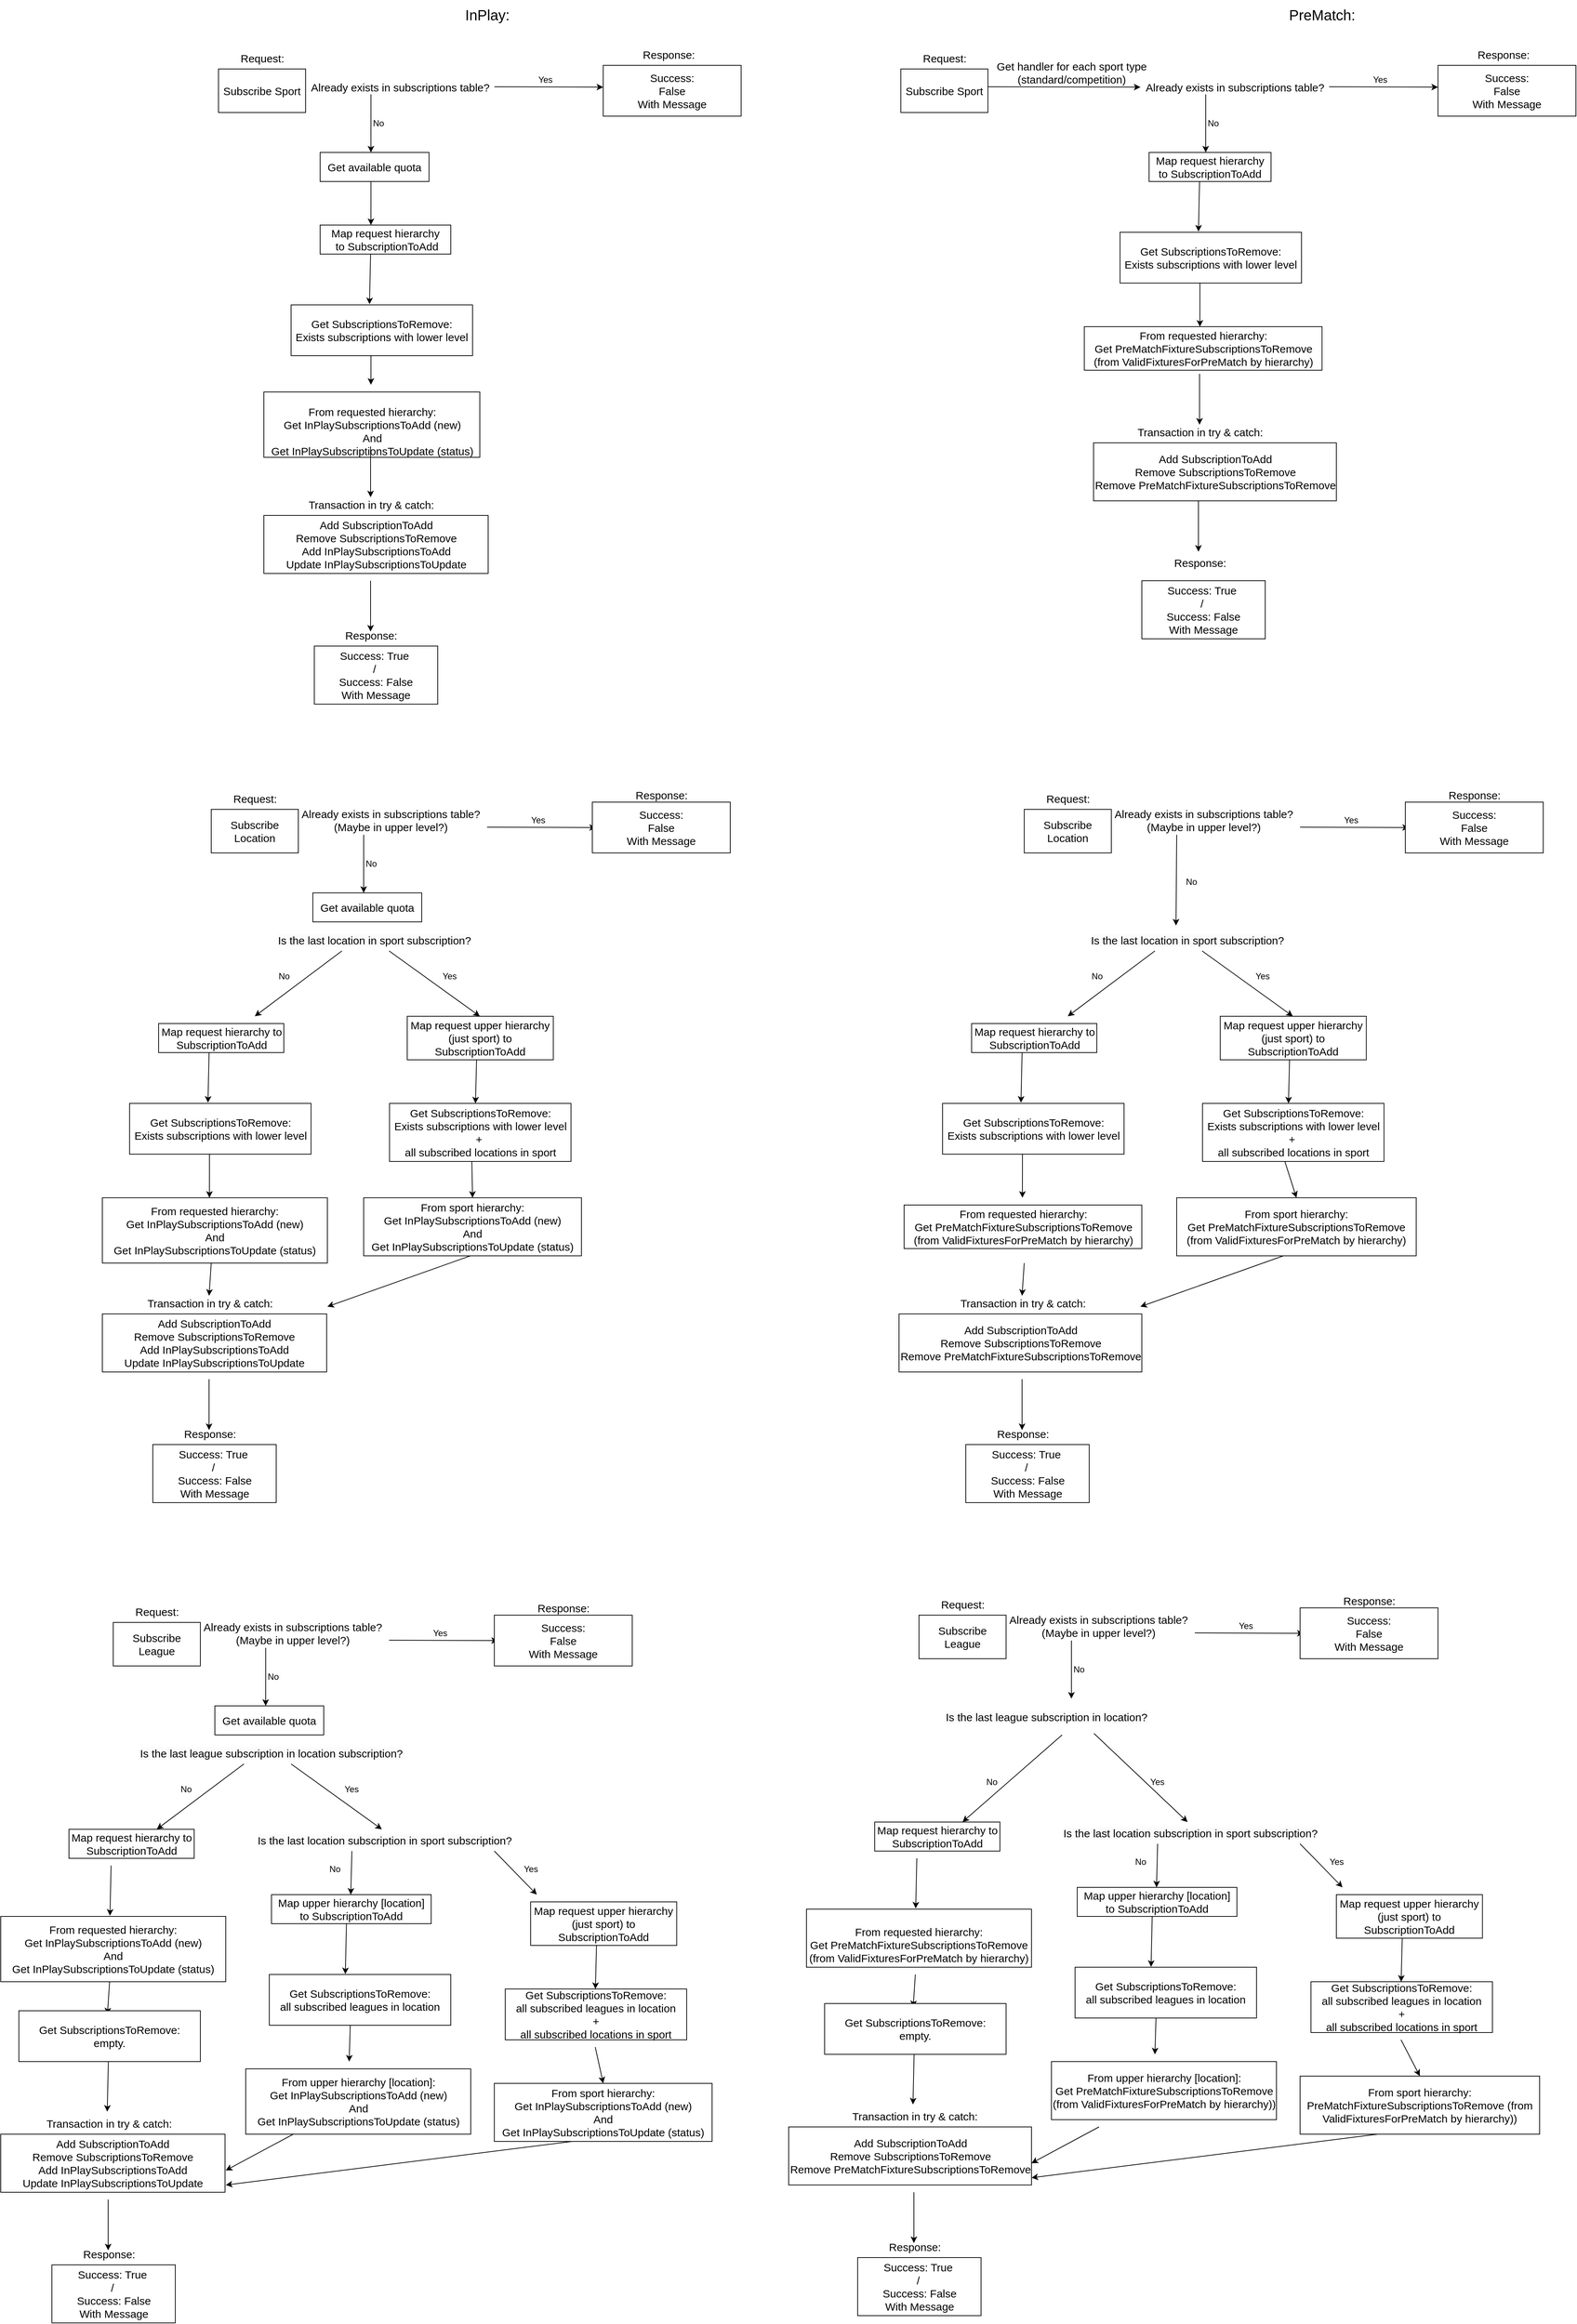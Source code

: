 <mxfile version="21.6.2" type="github">
  <diagram name="Page-1" id="7bRf0xYLzoMVCVGMEvpJ">
    <mxGraphModel dx="2284" dy="693" grid="1" gridSize="10" guides="1" tooltips="1" connect="1" arrows="1" fold="1" page="1" pageScale="1" pageWidth="850" pageHeight="1100" math="0" shadow="0">
      <root>
        <mxCell id="0" />
        <mxCell id="1" parent="0" />
        <mxCell id="oOYGxJHdnpRy6EhujtUG-2" value="&lt;font style=&quot;font-size: 20px;&quot;&gt;InPlay:&lt;/font&gt;" style="text;html=1;align=center;verticalAlign=middle;resizable=0;points=[];autosize=1;strokeColor=none;fillColor=none;" vertex="1" parent="1">
          <mxGeometry x="370" y="10" width="80" height="40" as="geometry" />
        </mxCell>
        <mxCell id="oOYGxJHdnpRy6EhujtUG-3" value="&lt;font style=&quot;font-size: 15px;&quot;&gt;Subscribe Sport&lt;/font&gt;" style="rounded=0;whiteSpace=wrap;html=1;" vertex="1" parent="1">
          <mxGeometry x="40" y="105" width="120" height="60" as="geometry" />
        </mxCell>
        <mxCell id="oOYGxJHdnpRy6EhujtUG-5" value="&lt;font style=&quot;font-size: 15px;&quot;&gt;Request:&lt;/font&gt;" style="text;html=1;align=center;verticalAlign=middle;resizable=0;points=[];autosize=1;strokeColor=none;fillColor=none;" vertex="1" parent="1">
          <mxGeometry x="60" y="75" width="80" height="30" as="geometry" />
        </mxCell>
        <mxCell id="oOYGxJHdnpRy6EhujtUG-6" value="" style="endArrow=classic;html=1;rounded=0;exitX=1;exitY=0.5;exitDx=0;exitDy=0;" edge="1" parent="1">
          <mxGeometry width="50" height="50" relative="1" as="geometry">
            <mxPoint x="420" y="129.5" as="sourcePoint" />
            <mxPoint x="570" y="130" as="targetPoint" />
          </mxGeometry>
        </mxCell>
        <mxCell id="oOYGxJHdnpRy6EhujtUG-7" value="&lt;font style=&quot;font-size: 15px;&quot;&gt;Already exists in subscriptions table?&lt;/font&gt;" style="text;html=1;align=center;verticalAlign=middle;resizable=0;points=[];autosize=1;strokeColor=none;fillColor=none;" vertex="1" parent="1">
          <mxGeometry x="155" y="115" width="270" height="30" as="geometry" />
        </mxCell>
        <mxCell id="oOYGxJHdnpRy6EhujtUG-8" value="" style="endArrow=classic;html=1;rounded=0;exitX=0.352;exitY=1.133;exitDx=0;exitDy=0;exitPerimeter=0;" edge="1" parent="1">
          <mxGeometry width="50" height="50" relative="1" as="geometry">
            <mxPoint x="250.04" y="140" as="sourcePoint" />
            <mxPoint x="250" y="220" as="targetPoint" />
          </mxGeometry>
        </mxCell>
        <mxCell id="oOYGxJHdnpRy6EhujtUG-9" value="Yes" style="text;html=1;align=center;verticalAlign=middle;resizable=0;points=[];autosize=1;strokeColor=none;fillColor=none;" vertex="1" parent="1">
          <mxGeometry x="470" y="105" width="40" height="30" as="geometry" />
        </mxCell>
        <mxCell id="oOYGxJHdnpRy6EhujtUG-10" value="No" style="text;html=1;align=center;verticalAlign=middle;resizable=0;points=[];autosize=1;strokeColor=none;fillColor=none;" vertex="1" parent="1">
          <mxGeometry x="240" y="165" width="40" height="30" as="geometry" />
        </mxCell>
        <mxCell id="oOYGxJHdnpRy6EhujtUG-13" value="&lt;font style=&quot;font-size: 15px;&quot;&gt;Success: &lt;br&gt;False&lt;br&gt;With Message&lt;br&gt;&lt;/font&gt;" style="rounded=0;whiteSpace=wrap;html=1;" vertex="1" parent="1">
          <mxGeometry x="570" y="100" width="190" height="70" as="geometry" />
        </mxCell>
        <mxCell id="oOYGxJHdnpRy6EhujtUG-14" value="&lt;font style=&quot;font-size: 15px;&quot;&gt;Response:&lt;/font&gt;" style="text;html=1;align=center;verticalAlign=middle;resizable=0;points=[];autosize=1;strokeColor=none;fillColor=none;" vertex="1" parent="1">
          <mxGeometry x="610" y="70" width="100" height="30" as="geometry" />
        </mxCell>
        <mxCell id="oOYGxJHdnpRy6EhujtUG-17" value="&lt;font style=&quot;font-size: 15px;&quot;&gt;Get available quota&lt;/font&gt;" style="rounded=0;whiteSpace=wrap;html=1;" vertex="1" parent="1">
          <mxGeometry x="180" y="220" width="150" height="40" as="geometry" />
        </mxCell>
        <mxCell id="oOYGxJHdnpRy6EhujtUG-18" value="" style="endArrow=classic;html=1;rounded=0;exitX=0.352;exitY=1.133;exitDx=0;exitDy=0;exitPerimeter=0;" edge="1" parent="1">
          <mxGeometry width="50" height="50" relative="1" as="geometry">
            <mxPoint x="250.04" y="260" as="sourcePoint" />
            <mxPoint x="250" y="320" as="targetPoint" />
          </mxGeometry>
        </mxCell>
        <mxCell id="oOYGxJHdnpRy6EhujtUG-20" value="&lt;font style=&quot;font-size: 15px;&quot;&gt;&lt;br&gt;&amp;nbsp;&lt;br&gt;From requested hierarchy:&lt;br style=&quot;border-color: var(--border-color);&quot;&gt;Get InPlaySubscriptionsToAdd (new)&lt;br&gt;And&lt;br&gt;Get InPlaySubscriptionsToUpdate (status)&lt;br&gt;&lt;/font&gt;&lt;font style=&quot;font-size: 15px;&quot;&gt;&lt;br&gt;&lt;/font&gt;" style="rounded=0;whiteSpace=wrap;html=1;" vertex="1" parent="1">
          <mxGeometry x="102.5" y="550" width="297.5" height="90" as="geometry" />
        </mxCell>
        <mxCell id="oOYGxJHdnpRy6EhujtUG-21" value="" style="endArrow=classic;html=1;rounded=0;exitX=0.352;exitY=1.133;exitDx=0;exitDy=0;exitPerimeter=0;" edge="1" parent="1">
          <mxGeometry width="50" height="50" relative="1" as="geometry">
            <mxPoint x="250.04" y="500" as="sourcePoint" />
            <mxPoint x="250" y="540" as="targetPoint" />
          </mxGeometry>
        </mxCell>
        <mxCell id="oOYGxJHdnpRy6EhujtUG-22" value="&lt;font style=&quot;font-size: 15px;&quot;&gt;Get SubscriptionsToRemove:&lt;br&gt;Exists subscriptions with lower level&lt;/font&gt;" style="rounded=0;whiteSpace=wrap;html=1;" vertex="1" parent="1">
          <mxGeometry x="140" y="430" width="250" height="70" as="geometry" />
        </mxCell>
        <mxCell id="oOYGxJHdnpRy6EhujtUG-23" value="" style="endArrow=classic;html=1;rounded=0;" edge="1" parent="1">
          <mxGeometry width="50" height="50" relative="1" as="geometry">
            <mxPoint x="249.5" y="625" as="sourcePoint" />
            <mxPoint x="249.5" y="695" as="targetPoint" />
          </mxGeometry>
        </mxCell>
        <mxCell id="oOYGxJHdnpRy6EhujtUG-24" value="&lt;font style=&quot;font-size: 15px;&quot;&gt;Transaction in try &amp;amp; catch:&lt;/font&gt;" style="text;html=1;align=center;verticalAlign=middle;resizable=0;points=[];autosize=1;strokeColor=none;fillColor=none;" vertex="1" parent="1">
          <mxGeometry x="150" y="690" width="200" height="30" as="geometry" />
        </mxCell>
        <mxCell id="oOYGxJHdnpRy6EhujtUG-25" value="&lt;font style=&quot;font-size: 15px;&quot;&gt;Add SubscriptionToAdd&lt;br&gt;Remove SubscriptionsToRemove&lt;br&gt;Add InPlaySubscriptionsToAdd&lt;br&gt;Update InPlaySubscriptionsToUpdate&lt;br&gt;&lt;/font&gt;" style="rounded=0;whiteSpace=wrap;html=1;" vertex="1" parent="1">
          <mxGeometry x="102.5" y="720" width="309" height="80" as="geometry" />
        </mxCell>
        <mxCell id="oOYGxJHdnpRy6EhujtUG-26" value="&lt;font style=&quot;font-size: 15px;&quot;&gt;Map request hierarchy&lt;br&gt;&amp;nbsp;to SubscriptionToAdd&lt;/font&gt;" style="rounded=0;whiteSpace=wrap;html=1;" vertex="1" parent="1">
          <mxGeometry x="180" y="320" width="180" height="40" as="geometry" />
        </mxCell>
        <mxCell id="oOYGxJHdnpRy6EhujtUG-27" value="" style="endArrow=classic;html=1;rounded=0;exitX=0.352;exitY=1.133;exitDx=0;exitDy=0;exitPerimeter=0;entryX=0.432;entryY=-0.014;entryDx=0;entryDy=0;entryPerimeter=0;" edge="1" parent="1" target="oOYGxJHdnpRy6EhujtUG-22">
          <mxGeometry width="50" height="50" relative="1" as="geometry">
            <mxPoint x="249.54" y="360" as="sourcePoint" />
            <mxPoint x="249.5" y="420" as="targetPoint" />
          </mxGeometry>
        </mxCell>
        <mxCell id="oOYGxJHdnpRy6EhujtUG-29" value="&lt;font style=&quot;font-size: 15px;&quot;&gt;Success: True&amp;nbsp;&lt;br&gt;/&amp;nbsp;&lt;br&gt;Success: False&lt;br&gt;With Message&lt;br style=&quot;border-color: var(--border-color);&quot;&gt;&lt;/font&gt;" style="rounded=0;whiteSpace=wrap;html=1;" vertex="1" parent="1">
          <mxGeometry x="172" y="900" width="170" height="80" as="geometry" />
        </mxCell>
        <mxCell id="oOYGxJHdnpRy6EhujtUG-30" value="&lt;font style=&quot;font-size: 15px;&quot;&gt;Response:&lt;/font&gt;" style="text;html=1;align=center;verticalAlign=middle;resizable=0;points=[];autosize=1;strokeColor=none;fillColor=none;" vertex="1" parent="1">
          <mxGeometry x="200" y="870" width="100" height="30" as="geometry" />
        </mxCell>
        <mxCell id="oOYGxJHdnpRy6EhujtUG-31" value="" style="endArrow=classic;html=1;rounded=0;" edge="1" parent="1">
          <mxGeometry width="50" height="50" relative="1" as="geometry">
            <mxPoint x="249.5" y="810" as="sourcePoint" />
            <mxPoint x="249.5" y="880" as="targetPoint" />
          </mxGeometry>
        </mxCell>
        <mxCell id="oOYGxJHdnpRy6EhujtUG-32" value="&lt;font style=&quot;font-size: 20px;&quot;&gt;PreMatch:&lt;/font&gt;" style="text;html=1;align=center;verticalAlign=middle;resizable=0;points=[];autosize=1;strokeColor=none;fillColor=none;" vertex="1" parent="1">
          <mxGeometry x="1505" y="10" width="110" height="40" as="geometry" />
        </mxCell>
        <mxCell id="oOYGxJHdnpRy6EhujtUG-33" value="&lt;font style=&quot;font-size: 15px;&quot;&gt;Subscribe Sport&lt;/font&gt;" style="rounded=0;whiteSpace=wrap;html=1;" vertex="1" parent="1">
          <mxGeometry x="980" y="105" width="120" height="60" as="geometry" />
        </mxCell>
        <mxCell id="oOYGxJHdnpRy6EhujtUG-34" value="&lt;font style=&quot;font-size: 15px;&quot;&gt;Request:&lt;/font&gt;" style="text;html=1;align=center;verticalAlign=middle;resizable=0;points=[];autosize=1;strokeColor=none;fillColor=none;" vertex="1" parent="1">
          <mxGeometry x="1000" y="75" width="80" height="30" as="geometry" />
        </mxCell>
        <mxCell id="oOYGxJHdnpRy6EhujtUG-35" value="" style="endArrow=classic;html=1;rounded=0;exitX=1;exitY=0.5;exitDx=0;exitDy=0;" edge="1" parent="1">
          <mxGeometry width="50" height="50" relative="1" as="geometry">
            <mxPoint x="1570" y="129.5" as="sourcePoint" />
            <mxPoint x="1720" y="130" as="targetPoint" />
          </mxGeometry>
        </mxCell>
        <mxCell id="oOYGxJHdnpRy6EhujtUG-36" value="&lt;font style=&quot;font-size: 15px;&quot;&gt;Already exists in subscriptions table?&lt;/font&gt;" style="text;html=1;align=center;verticalAlign=middle;resizable=0;points=[];autosize=1;strokeColor=none;fillColor=none;" vertex="1" parent="1">
          <mxGeometry x="1305" y="115" width="270" height="30" as="geometry" />
        </mxCell>
        <mxCell id="oOYGxJHdnpRy6EhujtUG-37" value="" style="endArrow=classic;html=1;rounded=0;exitX=0.352;exitY=1.133;exitDx=0;exitDy=0;exitPerimeter=0;" edge="1" parent="1">
          <mxGeometry width="50" height="50" relative="1" as="geometry">
            <mxPoint x="1400.04" y="140" as="sourcePoint" />
            <mxPoint x="1400" y="220" as="targetPoint" />
          </mxGeometry>
        </mxCell>
        <mxCell id="oOYGxJHdnpRy6EhujtUG-38" value="Yes" style="text;html=1;align=center;verticalAlign=middle;resizable=0;points=[];autosize=1;strokeColor=none;fillColor=none;" vertex="1" parent="1">
          <mxGeometry x="1620" y="105" width="40" height="30" as="geometry" />
        </mxCell>
        <mxCell id="oOYGxJHdnpRy6EhujtUG-39" value="No" style="text;html=1;align=center;verticalAlign=middle;resizable=0;points=[];autosize=1;strokeColor=none;fillColor=none;" vertex="1" parent="1">
          <mxGeometry x="1390" y="165" width="40" height="30" as="geometry" />
        </mxCell>
        <mxCell id="oOYGxJHdnpRy6EhujtUG-40" value="&lt;font style=&quot;font-size: 15px;&quot;&gt;Success: &lt;br&gt;False&lt;br&gt;With Message&lt;br&gt;&lt;/font&gt;" style="rounded=0;whiteSpace=wrap;html=1;" vertex="1" parent="1">
          <mxGeometry x="1720" y="100" width="190" height="70" as="geometry" />
        </mxCell>
        <mxCell id="oOYGxJHdnpRy6EhujtUG-41" value="&lt;font style=&quot;font-size: 15px;&quot;&gt;Response:&lt;/font&gt;" style="text;html=1;align=center;verticalAlign=middle;resizable=0;points=[];autosize=1;strokeColor=none;fillColor=none;" vertex="1" parent="1">
          <mxGeometry x="1760" y="70" width="100" height="30" as="geometry" />
        </mxCell>
        <mxCell id="oOYGxJHdnpRy6EhujtUG-45" value="" style="endArrow=classic;html=1;rounded=0;exitX=0.352;exitY=1.133;exitDx=0;exitDy=0;exitPerimeter=0;" edge="1" parent="1">
          <mxGeometry width="50" height="50" relative="1" as="geometry">
            <mxPoint x="1392.04" y="400" as="sourcePoint" />
            <mxPoint x="1392" y="460" as="targetPoint" />
          </mxGeometry>
        </mxCell>
        <mxCell id="oOYGxJHdnpRy6EhujtUG-46" value="&lt;font style=&quot;font-size: 15px;&quot;&gt;Get SubscriptionsToRemove:&lt;br&gt;Exists subscriptions with lower level&lt;/font&gt;" style="rounded=0;whiteSpace=wrap;html=1;" vertex="1" parent="1">
          <mxGeometry x="1282" y="330" width="250" height="70" as="geometry" />
        </mxCell>
        <mxCell id="oOYGxJHdnpRy6EhujtUG-47" value="" style="endArrow=classic;html=1;rounded=0;" edge="1" parent="1">
          <mxGeometry width="50" height="50" relative="1" as="geometry">
            <mxPoint x="1391.5" y="525" as="sourcePoint" />
            <mxPoint x="1391.5" y="595" as="targetPoint" />
          </mxGeometry>
        </mxCell>
        <mxCell id="oOYGxJHdnpRy6EhujtUG-48" value="&lt;font style=&quot;font-size: 15px;&quot;&gt;Transaction in try &amp;amp; catch:&lt;/font&gt;" style="text;html=1;align=center;verticalAlign=middle;resizable=0;points=[];autosize=1;strokeColor=none;fillColor=none;" vertex="1" parent="1">
          <mxGeometry x="1292" y="590" width="200" height="30" as="geometry" />
        </mxCell>
        <mxCell id="oOYGxJHdnpRy6EhujtUG-49" value="&lt;font style=&quot;font-size: 15px;&quot;&gt;Add SubscriptionToAdd&lt;br&gt;Remove SubscriptionsToRemove&lt;br&gt;Remove PreMatchFixtureSubscriptionsToRemove&lt;br&gt;&lt;/font&gt;" style="rounded=0;whiteSpace=wrap;html=1;" vertex="1" parent="1">
          <mxGeometry x="1245.5" y="620" width="334.5" height="80" as="geometry" />
        </mxCell>
        <mxCell id="oOYGxJHdnpRy6EhujtUG-50" value="&lt;font style=&quot;font-size: 15px;&quot;&gt;Map request&amp;nbsp;hierarchy&lt;br&gt;to SubscriptionToAdd&lt;/font&gt;" style="rounded=0;whiteSpace=wrap;html=1;" vertex="1" parent="1">
          <mxGeometry x="1322" y="220" width="168" height="40" as="geometry" />
        </mxCell>
        <mxCell id="oOYGxJHdnpRy6EhujtUG-51" value="" style="endArrow=classic;html=1;rounded=0;exitX=0.352;exitY=1.133;exitDx=0;exitDy=0;exitPerimeter=0;entryX=0.432;entryY=-0.014;entryDx=0;entryDy=0;entryPerimeter=0;" edge="1" parent="1" target="oOYGxJHdnpRy6EhujtUG-46">
          <mxGeometry width="50" height="50" relative="1" as="geometry">
            <mxPoint x="1391.54" y="260" as="sourcePoint" />
            <mxPoint x="1391.5" y="320" as="targetPoint" />
          </mxGeometry>
        </mxCell>
        <mxCell id="oOYGxJHdnpRy6EhujtUG-54" value="" style="endArrow=classic;html=1;rounded=0;" edge="1" parent="1">
          <mxGeometry width="50" height="50" relative="1" as="geometry">
            <mxPoint x="1390" y="700" as="sourcePoint" />
            <mxPoint x="1390" y="770" as="targetPoint" />
          </mxGeometry>
        </mxCell>
        <mxCell id="oOYGxJHdnpRy6EhujtUG-55" value="" style="endArrow=classic;html=1;rounded=0;exitX=1;exitY=0.5;exitDx=0;exitDy=0;entryX=0.019;entryY=0.5;entryDx=0;entryDy=0;entryPerimeter=0;" edge="1" parent="1" target="oOYGxJHdnpRy6EhujtUG-36">
          <mxGeometry width="50" height="50" relative="1" as="geometry">
            <mxPoint x="1100" y="129.5" as="sourcePoint" />
            <mxPoint x="1250" y="130" as="targetPoint" />
          </mxGeometry>
        </mxCell>
        <mxCell id="oOYGxJHdnpRy6EhujtUG-56" value="&lt;span style=&quot;font-size: 15px;&quot;&gt;Get handler for each sport type&lt;br&gt;(standard/competition)&lt;br&gt;&lt;/span&gt;" style="text;html=1;align=center;verticalAlign=middle;resizable=0;points=[];autosize=1;strokeColor=none;fillColor=none;" vertex="1" parent="1">
          <mxGeometry x="1100" y="85" width="230" height="50" as="geometry" />
        </mxCell>
        <mxCell id="oOYGxJHdnpRy6EhujtUG-58" value="&lt;font style=&quot;font-size: 15px;&quot;&gt;Success: True&amp;nbsp;&lt;br&gt;/&amp;nbsp;&lt;br&gt;Success: False&lt;br&gt;With Message&lt;br style=&quot;border-color: var(--border-color);&quot;&gt;&lt;/font&gt;" style="rounded=0;whiteSpace=wrap;html=1;" vertex="1" parent="1">
          <mxGeometry x="1312" y="810" width="170" height="80" as="geometry" />
        </mxCell>
        <mxCell id="oOYGxJHdnpRy6EhujtUG-59" value="&lt;font style=&quot;font-size: 15px;&quot;&gt;Response:&lt;/font&gt;" style="text;html=1;align=center;verticalAlign=middle;resizable=0;points=[];autosize=1;strokeColor=none;fillColor=none;" vertex="1" parent="1">
          <mxGeometry x="1342" y="770" width="100" height="30" as="geometry" />
        </mxCell>
        <mxCell id="oOYGxJHdnpRy6EhujtUG-60" value="&lt;font style=&quot;font-size: 15px;&quot;&gt;Subscribe Location&lt;/font&gt;" style="rounded=0;whiteSpace=wrap;html=1;" vertex="1" parent="1">
          <mxGeometry x="30" y="1125" width="120" height="60" as="geometry" />
        </mxCell>
        <mxCell id="oOYGxJHdnpRy6EhujtUG-61" value="&lt;font style=&quot;font-size: 15px;&quot;&gt;Request:&lt;/font&gt;" style="text;html=1;align=center;verticalAlign=middle;resizable=0;points=[];autosize=1;strokeColor=none;fillColor=none;" vertex="1" parent="1">
          <mxGeometry x="50" y="1095" width="80" height="30" as="geometry" />
        </mxCell>
        <mxCell id="oOYGxJHdnpRy6EhujtUG-62" value="" style="endArrow=classic;html=1;rounded=0;exitX=1;exitY=0.5;exitDx=0;exitDy=0;" edge="1" parent="1">
          <mxGeometry width="50" height="50" relative="1" as="geometry">
            <mxPoint x="410" y="1149.5" as="sourcePoint" />
            <mxPoint x="560" y="1150" as="targetPoint" />
          </mxGeometry>
        </mxCell>
        <mxCell id="oOYGxJHdnpRy6EhujtUG-63" value="&lt;font style=&quot;font-size: 15px;&quot;&gt;Already exists in subscriptions table?&lt;br&gt;(Maybe in upper level?)&lt;br&gt;&lt;/font&gt;" style="text;html=1;align=center;verticalAlign=middle;resizable=0;points=[];autosize=1;strokeColor=none;fillColor=none;" vertex="1" parent="1">
          <mxGeometry x="141.5" y="1115" width="270" height="50" as="geometry" />
        </mxCell>
        <mxCell id="oOYGxJHdnpRy6EhujtUG-64" value="" style="endArrow=classic;html=1;rounded=0;exitX=0.352;exitY=1.133;exitDx=0;exitDy=0;exitPerimeter=0;" edge="1" parent="1">
          <mxGeometry width="50" height="50" relative="1" as="geometry">
            <mxPoint x="240.04" y="1160" as="sourcePoint" />
            <mxPoint x="240" y="1240" as="targetPoint" />
          </mxGeometry>
        </mxCell>
        <mxCell id="oOYGxJHdnpRy6EhujtUG-65" value="Yes" style="text;html=1;align=center;verticalAlign=middle;resizable=0;points=[];autosize=1;strokeColor=none;fillColor=none;" vertex="1" parent="1">
          <mxGeometry x="460" y="1125" width="40" height="30" as="geometry" />
        </mxCell>
        <mxCell id="oOYGxJHdnpRy6EhujtUG-66" value="No" style="text;html=1;align=center;verticalAlign=middle;resizable=0;points=[];autosize=1;strokeColor=none;fillColor=none;" vertex="1" parent="1">
          <mxGeometry x="230" y="1185" width="40" height="30" as="geometry" />
        </mxCell>
        <mxCell id="oOYGxJHdnpRy6EhujtUG-67" value="&lt;font style=&quot;font-size: 15px;&quot;&gt;Success: &lt;br&gt;False&lt;br&gt;With Message&lt;br&gt;&lt;/font&gt;" style="rounded=0;whiteSpace=wrap;html=1;" vertex="1" parent="1">
          <mxGeometry x="555" y="1115" width="190" height="70" as="geometry" />
        </mxCell>
        <mxCell id="oOYGxJHdnpRy6EhujtUG-68" value="&lt;font style=&quot;font-size: 15px;&quot;&gt;Response:&lt;/font&gt;" style="text;html=1;align=center;verticalAlign=middle;resizable=0;points=[];autosize=1;strokeColor=none;fillColor=none;" vertex="1" parent="1">
          <mxGeometry x="600" y="1090" width="100" height="30" as="geometry" />
        </mxCell>
        <mxCell id="oOYGxJHdnpRy6EhujtUG-69" value="&lt;font style=&quot;font-size: 15px;&quot;&gt;Get available quota&lt;/font&gt;" style="rounded=0;whiteSpace=wrap;html=1;" vertex="1" parent="1">
          <mxGeometry x="170" y="1240" width="150" height="40" as="geometry" />
        </mxCell>
        <mxCell id="oOYGxJHdnpRy6EhujtUG-70" value="" style="endArrow=classic;html=1;rounded=0;exitX=0.352;exitY=1.133;exitDx=0;exitDy=0;exitPerimeter=0;" edge="1" parent="1">
          <mxGeometry width="50" height="50" relative="1" as="geometry">
            <mxPoint x="210.04" y="1320" as="sourcePoint" />
            <mxPoint x="90" y="1410" as="targetPoint" />
          </mxGeometry>
        </mxCell>
        <mxCell id="oOYGxJHdnpRy6EhujtUG-71" value="&lt;font style=&quot;font-size: 15px;&quot;&gt;&amp;nbsp;&lt;br&gt;From requested hierarchy:&lt;br style=&quot;border-color: var(--border-color);&quot;&gt;Get InPlaySubscriptionsToAdd (new)&lt;br&gt;And&lt;br&gt;Get InPlaySubscriptionsToUpdate (status)&lt;br&gt;&lt;/font&gt;&lt;font style=&quot;font-size: 15px;&quot;&gt;&lt;br&gt;&lt;/font&gt;" style="rounded=0;whiteSpace=wrap;html=1;" vertex="1" parent="1">
          <mxGeometry x="-120" y="1660" width="310" height="90" as="geometry" />
        </mxCell>
        <mxCell id="oOYGxJHdnpRy6EhujtUG-72" value="" style="endArrow=classic;html=1;rounded=0;exitX=0.352;exitY=1.133;exitDx=0;exitDy=0;exitPerimeter=0;" edge="1" parent="1">
          <mxGeometry width="50" height="50" relative="1" as="geometry">
            <mxPoint x="27.54" y="1600" as="sourcePoint" />
            <mxPoint x="27.5" y="1660" as="targetPoint" />
          </mxGeometry>
        </mxCell>
        <mxCell id="oOYGxJHdnpRy6EhujtUG-73" value="&lt;font style=&quot;font-size: 15px;&quot;&gt;Get SubscriptionsToRemove:&lt;br&gt;Exists subscriptions with lower level&lt;/font&gt;" style="rounded=0;whiteSpace=wrap;html=1;" vertex="1" parent="1">
          <mxGeometry x="-82.5" y="1530" width="250" height="70" as="geometry" />
        </mxCell>
        <mxCell id="oOYGxJHdnpRy6EhujtUG-74" value="" style="endArrow=classic;html=1;rounded=0;" edge="1" parent="1">
          <mxGeometry width="50" height="50" relative="1" as="geometry">
            <mxPoint x="30" y="1750" as="sourcePoint" />
            <mxPoint x="27" y="1795" as="targetPoint" />
          </mxGeometry>
        </mxCell>
        <mxCell id="oOYGxJHdnpRy6EhujtUG-75" value="&lt;font style=&quot;font-size: 15px;&quot;&gt;Transaction in try &amp;amp; catch:&lt;/font&gt;" style="text;html=1;align=center;verticalAlign=middle;resizable=0;points=[];autosize=1;strokeColor=none;fillColor=none;" vertex="1" parent="1">
          <mxGeometry x="-72.5" y="1790" width="200" height="30" as="geometry" />
        </mxCell>
        <mxCell id="oOYGxJHdnpRy6EhujtUG-76" value="&lt;font style=&quot;font-size: 15px;&quot;&gt;Add SubscriptionToAdd&lt;br&gt;Remove SubscriptionsToRemove&lt;br&gt;Add InPlaySubscriptionsToAdd&lt;br&gt;Update InPlaySubscriptionsToUpdate&lt;br&gt;&lt;/font&gt;" style="rounded=0;whiteSpace=wrap;html=1;" vertex="1" parent="1">
          <mxGeometry x="-120" y="1820" width="309" height="80" as="geometry" />
        </mxCell>
        <mxCell id="oOYGxJHdnpRy6EhujtUG-77" value="&lt;font style=&quot;font-size: 15px;&quot;&gt;Map request hierarchy to SubscriptionToAdd&lt;/font&gt;" style="rounded=0;whiteSpace=wrap;html=1;" vertex="1" parent="1">
          <mxGeometry x="-42.5" y="1420" width="172.5" height="40" as="geometry" />
        </mxCell>
        <mxCell id="oOYGxJHdnpRy6EhujtUG-78" value="" style="endArrow=classic;html=1;rounded=0;exitX=0.352;exitY=1.133;exitDx=0;exitDy=0;exitPerimeter=0;entryX=0.432;entryY=-0.014;entryDx=0;entryDy=0;entryPerimeter=0;" edge="1" parent="1" target="oOYGxJHdnpRy6EhujtUG-73">
          <mxGeometry width="50" height="50" relative="1" as="geometry">
            <mxPoint x="27.04" y="1460" as="sourcePoint" />
            <mxPoint x="27" y="1520" as="targetPoint" />
          </mxGeometry>
        </mxCell>
        <mxCell id="oOYGxJHdnpRy6EhujtUG-79" value="&lt;font style=&quot;font-size: 15px;&quot;&gt;Success: True&amp;nbsp;&lt;br&gt;/&amp;nbsp;&lt;br&gt;Success: False&lt;br&gt;With Message&lt;br style=&quot;border-color: var(--border-color);&quot;&gt;&lt;/font&gt;" style="rounded=0;whiteSpace=wrap;html=1;" vertex="1" parent="1">
          <mxGeometry x="-50.5" y="2000" width="170" height="80" as="geometry" />
        </mxCell>
        <mxCell id="oOYGxJHdnpRy6EhujtUG-80" value="&lt;font style=&quot;font-size: 15px;&quot;&gt;Response:&lt;/font&gt;" style="text;html=1;align=center;verticalAlign=middle;resizable=0;points=[];autosize=1;strokeColor=none;fillColor=none;" vertex="1" parent="1">
          <mxGeometry x="-22.5" y="1970" width="100" height="30" as="geometry" />
        </mxCell>
        <mxCell id="oOYGxJHdnpRy6EhujtUG-81" value="" style="endArrow=classic;html=1;rounded=0;" edge="1" parent="1">
          <mxGeometry width="50" height="50" relative="1" as="geometry">
            <mxPoint x="27" y="1910" as="sourcePoint" />
            <mxPoint x="27" y="1980" as="targetPoint" />
          </mxGeometry>
        </mxCell>
        <mxCell id="oOYGxJHdnpRy6EhujtUG-83" value="&lt;span style=&quot;color: rgb(0, 0, 0); font-family: Helvetica; font-size: 15px; font-style: normal; font-variant-ligatures: normal; font-variant-caps: normal; font-weight: 400; letter-spacing: normal; orphans: 2; text-align: center; text-indent: 0px; text-transform: none; widows: 2; word-spacing: 0px; -webkit-text-stroke-width: 0px; background-color: rgb(251, 251, 251); text-decoration-thickness: initial; text-decoration-style: initial; text-decoration-color: initial; float: none; display: inline !important;&quot;&gt;Is the last location in sport subscription?&lt;/span&gt;" style="text;whiteSpace=wrap;html=1;" vertex="1" parent="1">
          <mxGeometry x="120" y="1290" width="270" height="40" as="geometry" />
        </mxCell>
        <mxCell id="oOYGxJHdnpRy6EhujtUG-84" value="" style="endArrow=classic;html=1;rounded=0;exitX=0.352;exitY=1.133;exitDx=0;exitDy=0;exitPerimeter=0;" edge="1" parent="1">
          <mxGeometry width="50" height="50" relative="1" as="geometry">
            <mxPoint x="275.04" y="1320" as="sourcePoint" />
            <mxPoint x="400" y="1410" as="targetPoint" />
          </mxGeometry>
        </mxCell>
        <mxCell id="oOYGxJHdnpRy6EhujtUG-85" value="Yes" style="text;html=1;align=center;verticalAlign=middle;resizable=0;points=[];autosize=1;strokeColor=none;fillColor=none;" vertex="1" parent="1">
          <mxGeometry x="338" y="1340" width="40" height="30" as="geometry" />
        </mxCell>
        <mxCell id="oOYGxJHdnpRy6EhujtUG-86" value="No" style="text;html=1;align=center;verticalAlign=middle;resizable=0;points=[];autosize=1;strokeColor=none;fillColor=none;" vertex="1" parent="1">
          <mxGeometry x="110" y="1340" width="40" height="30" as="geometry" />
        </mxCell>
        <mxCell id="oOYGxJHdnpRy6EhujtUG-87" value="&lt;font style=&quot;font-size: 15px;&quot;&gt;Get SubscriptionsToRemove:&lt;br&gt;Exists subscriptions with lower level +&amp;nbsp;&lt;br&gt;all subscribed locations in sport&lt;br&gt;&lt;/font&gt;" style="rounded=0;whiteSpace=wrap;html=1;" vertex="1" parent="1">
          <mxGeometry x="275.62" y="1530" width="250" height="80" as="geometry" />
        </mxCell>
        <mxCell id="oOYGxJHdnpRy6EhujtUG-88" value="&lt;font style=&quot;font-size: 15px;&quot;&gt;Map request upper hierarchy (just sport) to SubscriptionToAdd&lt;/font&gt;" style="rounded=0;whiteSpace=wrap;html=1;" vertex="1" parent="1">
          <mxGeometry x="300" y="1410" width="201.25" height="60" as="geometry" />
        </mxCell>
        <mxCell id="oOYGxJHdnpRy6EhujtUG-89" value="" style="endArrow=classic;html=1;rounded=0;exitX=0.352;exitY=1.133;exitDx=0;exitDy=0;exitPerimeter=0;" edge="1" parent="1">
          <mxGeometry width="50" height="50" relative="1" as="geometry">
            <mxPoint x="395.52" y="1470" as="sourcePoint" />
            <mxPoint x="394" y="1530" as="targetPoint" />
          </mxGeometry>
        </mxCell>
        <mxCell id="oOYGxJHdnpRy6EhujtUG-94" value="&lt;font style=&quot;font-size: 15px;&quot;&gt;&amp;nbsp;&lt;br&gt;From sport hierarchy:&lt;br&gt;Get InPlaySubscriptionsToAdd (new)&lt;br&gt;And&lt;br&gt;Get InPlaySubscriptionsToUpdate (status)&lt;br&gt;&lt;/font&gt;&lt;font style=&quot;font-size: 15px;&quot;&gt;&lt;br&gt;&lt;/font&gt;" style="rounded=0;whiteSpace=wrap;html=1;" vertex="1" parent="1">
          <mxGeometry x="240" y="1660" width="300" height="80" as="geometry" />
        </mxCell>
        <mxCell id="oOYGxJHdnpRy6EhujtUG-95" value="" style="endArrow=classic;html=1;rounded=0;" edge="1" parent="1">
          <mxGeometry width="50" height="50" relative="1" as="geometry">
            <mxPoint x="387" y="1740" as="sourcePoint" />
            <mxPoint x="190" y="1810" as="targetPoint" />
          </mxGeometry>
        </mxCell>
        <mxCell id="oOYGxJHdnpRy6EhujtUG-101" value="" style="endArrow=classic;html=1;rounded=0;exitX=0.352;exitY=1.133;exitDx=0;exitDy=0;exitPerimeter=0;entryX=0.5;entryY=0;entryDx=0;entryDy=0;" edge="1" parent="1" target="oOYGxJHdnpRy6EhujtUG-94">
          <mxGeometry width="50" height="50" relative="1" as="geometry">
            <mxPoint x="389.04" y="1610" as="sourcePoint" />
            <mxPoint x="389" y="1670" as="targetPoint" />
          </mxGeometry>
        </mxCell>
        <mxCell id="oOYGxJHdnpRy6EhujtUG-107" value="&lt;font style=&quot;font-size: 15px;&quot;&gt;Subscribe Location&lt;/font&gt;" style="rounded=0;whiteSpace=wrap;html=1;" vertex="1" parent="1">
          <mxGeometry x="1150" y="1125" width="120" height="60" as="geometry" />
        </mxCell>
        <mxCell id="oOYGxJHdnpRy6EhujtUG-108" value="&lt;font style=&quot;font-size: 15px;&quot;&gt;Request:&lt;/font&gt;" style="text;html=1;align=center;verticalAlign=middle;resizable=0;points=[];autosize=1;strokeColor=none;fillColor=none;" vertex="1" parent="1">
          <mxGeometry x="1170" y="1095" width="80" height="30" as="geometry" />
        </mxCell>
        <mxCell id="oOYGxJHdnpRy6EhujtUG-109" value="" style="endArrow=classic;html=1;rounded=0;exitX=1;exitY=0.5;exitDx=0;exitDy=0;" edge="1" parent="1">
          <mxGeometry width="50" height="50" relative="1" as="geometry">
            <mxPoint x="1530" y="1149.5" as="sourcePoint" />
            <mxPoint x="1680" y="1150" as="targetPoint" />
          </mxGeometry>
        </mxCell>
        <mxCell id="oOYGxJHdnpRy6EhujtUG-110" value="&lt;font style=&quot;font-size: 15px;&quot;&gt;Already exists in subscriptions table?&lt;br&gt;(Maybe in upper level?)&lt;br&gt;&lt;/font&gt;" style="text;html=1;align=center;verticalAlign=middle;resizable=0;points=[];autosize=1;strokeColor=none;fillColor=none;" vertex="1" parent="1">
          <mxGeometry x="1261.5" y="1115" width="270" height="50" as="geometry" />
        </mxCell>
        <mxCell id="oOYGxJHdnpRy6EhujtUG-111" value="" style="endArrow=classic;html=1;rounded=0;exitX=0.352;exitY=1.133;exitDx=0;exitDy=0;exitPerimeter=0;entryX=0.441;entryY=-0.125;entryDx=0;entryDy=0;entryPerimeter=0;" edge="1" parent="1" target="oOYGxJHdnpRy6EhujtUG-129">
          <mxGeometry width="50" height="50" relative="1" as="geometry">
            <mxPoint x="1360.04" y="1160" as="sourcePoint" />
            <mxPoint x="1360" y="1240" as="targetPoint" />
          </mxGeometry>
        </mxCell>
        <mxCell id="oOYGxJHdnpRy6EhujtUG-112" value="Yes" style="text;html=1;align=center;verticalAlign=middle;resizable=0;points=[];autosize=1;strokeColor=none;fillColor=none;" vertex="1" parent="1">
          <mxGeometry x="1580" y="1125" width="40" height="30" as="geometry" />
        </mxCell>
        <mxCell id="oOYGxJHdnpRy6EhujtUG-113" value="No" style="text;html=1;align=center;verticalAlign=middle;resizable=0;points=[];autosize=1;strokeColor=none;fillColor=none;" vertex="1" parent="1">
          <mxGeometry x="1360" y="1210" width="40" height="30" as="geometry" />
        </mxCell>
        <mxCell id="oOYGxJHdnpRy6EhujtUG-114" value="&lt;font style=&quot;font-size: 15px;&quot;&gt;Success: &lt;br&gt;False&lt;br&gt;With Message&lt;br&gt;&lt;/font&gt;" style="rounded=0;whiteSpace=wrap;html=1;" vertex="1" parent="1">
          <mxGeometry x="1675" y="1115" width="190" height="70" as="geometry" />
        </mxCell>
        <mxCell id="oOYGxJHdnpRy6EhujtUG-115" value="&lt;font style=&quot;font-size: 15px;&quot;&gt;Response:&lt;/font&gt;" style="text;html=1;align=center;verticalAlign=middle;resizable=0;points=[];autosize=1;strokeColor=none;fillColor=none;" vertex="1" parent="1">
          <mxGeometry x="1720" y="1090" width="100" height="30" as="geometry" />
        </mxCell>
        <mxCell id="oOYGxJHdnpRy6EhujtUG-117" value="" style="endArrow=classic;html=1;rounded=0;exitX=0.352;exitY=1.133;exitDx=0;exitDy=0;exitPerimeter=0;" edge="1" parent="1">
          <mxGeometry width="50" height="50" relative="1" as="geometry">
            <mxPoint x="1330.04" y="1320" as="sourcePoint" />
            <mxPoint x="1210" y="1410" as="targetPoint" />
          </mxGeometry>
        </mxCell>
        <mxCell id="oOYGxJHdnpRy6EhujtUG-119" value="" style="endArrow=classic;html=1;rounded=0;exitX=0.352;exitY=1.133;exitDx=0;exitDy=0;exitPerimeter=0;" edge="1" parent="1">
          <mxGeometry width="50" height="50" relative="1" as="geometry">
            <mxPoint x="1147.54" y="1600" as="sourcePoint" />
            <mxPoint x="1147.5" y="1660" as="targetPoint" />
          </mxGeometry>
        </mxCell>
        <mxCell id="oOYGxJHdnpRy6EhujtUG-120" value="&lt;font style=&quot;font-size: 15px;&quot;&gt;Get SubscriptionsToRemove:&lt;br&gt;Exists subscriptions with lower level&lt;/font&gt;" style="rounded=0;whiteSpace=wrap;html=1;" vertex="1" parent="1">
          <mxGeometry x="1037.5" y="1530" width="250" height="70" as="geometry" />
        </mxCell>
        <mxCell id="oOYGxJHdnpRy6EhujtUG-121" value="" style="endArrow=classic;html=1;rounded=0;" edge="1" parent="1">
          <mxGeometry width="50" height="50" relative="1" as="geometry">
            <mxPoint x="1150" y="1750" as="sourcePoint" />
            <mxPoint x="1147" y="1795" as="targetPoint" />
          </mxGeometry>
        </mxCell>
        <mxCell id="oOYGxJHdnpRy6EhujtUG-122" value="&lt;font style=&quot;font-size: 15px;&quot;&gt;Transaction in try &amp;amp; catch:&lt;/font&gt;" style="text;html=1;align=center;verticalAlign=middle;resizable=0;points=[];autosize=1;strokeColor=none;fillColor=none;" vertex="1" parent="1">
          <mxGeometry x="1047.5" y="1790" width="200" height="30" as="geometry" />
        </mxCell>
        <mxCell id="oOYGxJHdnpRy6EhujtUG-124" value="&lt;font style=&quot;font-size: 15px;&quot;&gt;Map request hierarchy to SubscriptionToAdd&lt;/font&gt;" style="rounded=0;whiteSpace=wrap;html=1;" vertex="1" parent="1">
          <mxGeometry x="1077.5" y="1420" width="172.5" height="40" as="geometry" />
        </mxCell>
        <mxCell id="oOYGxJHdnpRy6EhujtUG-125" value="" style="endArrow=classic;html=1;rounded=0;exitX=0.352;exitY=1.133;exitDx=0;exitDy=0;exitPerimeter=0;entryX=0.432;entryY=-0.014;entryDx=0;entryDy=0;entryPerimeter=0;" edge="1" parent="1" target="oOYGxJHdnpRy6EhujtUG-120">
          <mxGeometry width="50" height="50" relative="1" as="geometry">
            <mxPoint x="1147.04" y="1460" as="sourcePoint" />
            <mxPoint x="1147" y="1520" as="targetPoint" />
          </mxGeometry>
        </mxCell>
        <mxCell id="oOYGxJHdnpRy6EhujtUG-126" value="&lt;font style=&quot;font-size: 15px;&quot;&gt;Success: True&amp;nbsp;&lt;br&gt;/&amp;nbsp;&lt;br&gt;Success: False&lt;br&gt;With Message&lt;br style=&quot;border-color: var(--border-color);&quot;&gt;&lt;/font&gt;" style="rounded=0;whiteSpace=wrap;html=1;" vertex="1" parent="1">
          <mxGeometry x="1069.5" y="2000" width="170" height="80" as="geometry" />
        </mxCell>
        <mxCell id="oOYGxJHdnpRy6EhujtUG-127" value="&lt;font style=&quot;font-size: 15px;&quot;&gt;Response:&lt;/font&gt;" style="text;html=1;align=center;verticalAlign=middle;resizable=0;points=[];autosize=1;strokeColor=none;fillColor=none;" vertex="1" parent="1">
          <mxGeometry x="1097.5" y="1970" width="100" height="30" as="geometry" />
        </mxCell>
        <mxCell id="oOYGxJHdnpRy6EhujtUG-128" value="" style="endArrow=classic;html=1;rounded=0;" edge="1" parent="1">
          <mxGeometry width="50" height="50" relative="1" as="geometry">
            <mxPoint x="1147" y="1910" as="sourcePoint" />
            <mxPoint x="1147" y="1980" as="targetPoint" />
          </mxGeometry>
        </mxCell>
        <mxCell id="oOYGxJHdnpRy6EhujtUG-129" value="&lt;span style=&quot;color: rgb(0, 0, 0); font-family: Helvetica; font-size: 15px; font-style: normal; font-variant-ligatures: normal; font-variant-caps: normal; font-weight: 400; letter-spacing: normal; orphans: 2; text-align: center; text-indent: 0px; text-transform: none; widows: 2; word-spacing: 0px; -webkit-text-stroke-width: 0px; background-color: rgb(251, 251, 251); text-decoration-thickness: initial; text-decoration-style: initial; text-decoration-color: initial; float: none; display: inline !important;&quot;&gt;Is the last location in sport subscription?&lt;/span&gt;" style="text;whiteSpace=wrap;html=1;" vertex="1" parent="1">
          <mxGeometry x="1240" y="1290" width="270" height="40" as="geometry" />
        </mxCell>
        <mxCell id="oOYGxJHdnpRy6EhujtUG-130" value="" style="endArrow=classic;html=1;rounded=0;exitX=0.352;exitY=1.133;exitDx=0;exitDy=0;exitPerimeter=0;" edge="1" parent="1">
          <mxGeometry width="50" height="50" relative="1" as="geometry">
            <mxPoint x="1395.04" y="1320" as="sourcePoint" />
            <mxPoint x="1520" y="1410" as="targetPoint" />
          </mxGeometry>
        </mxCell>
        <mxCell id="oOYGxJHdnpRy6EhujtUG-131" value="Yes" style="text;html=1;align=center;verticalAlign=middle;resizable=0;points=[];autosize=1;strokeColor=none;fillColor=none;" vertex="1" parent="1">
          <mxGeometry x="1458" y="1340" width="40" height="30" as="geometry" />
        </mxCell>
        <mxCell id="oOYGxJHdnpRy6EhujtUG-132" value="No" style="text;html=1;align=center;verticalAlign=middle;resizable=0;points=[];autosize=1;strokeColor=none;fillColor=none;" vertex="1" parent="1">
          <mxGeometry x="1230" y="1340" width="40" height="30" as="geometry" />
        </mxCell>
        <mxCell id="oOYGxJHdnpRy6EhujtUG-133" value="&lt;font style=&quot;font-size: 15px;&quot;&gt;Get SubscriptionsToRemove:&lt;br&gt;Exists subscriptions with lower level +&amp;nbsp;&lt;br&gt;all subscribed locations in sport&lt;br&gt;&lt;/font&gt;" style="rounded=0;whiteSpace=wrap;html=1;" vertex="1" parent="1">
          <mxGeometry x="1395.62" y="1530" width="250" height="80" as="geometry" />
        </mxCell>
        <mxCell id="oOYGxJHdnpRy6EhujtUG-134" value="&lt;font style=&quot;font-size: 15px;&quot;&gt;Map request upper hierarchy (just sport) to SubscriptionToAdd&lt;/font&gt;" style="rounded=0;whiteSpace=wrap;html=1;" vertex="1" parent="1">
          <mxGeometry x="1420" y="1410" width="201.25" height="60" as="geometry" />
        </mxCell>
        <mxCell id="oOYGxJHdnpRy6EhujtUG-135" value="" style="endArrow=classic;html=1;rounded=0;exitX=0.352;exitY=1.133;exitDx=0;exitDy=0;exitPerimeter=0;" edge="1" parent="1">
          <mxGeometry width="50" height="50" relative="1" as="geometry">
            <mxPoint x="1515.52" y="1470" as="sourcePoint" />
            <mxPoint x="1514" y="1530" as="targetPoint" />
          </mxGeometry>
        </mxCell>
        <mxCell id="oOYGxJHdnpRy6EhujtUG-136" value="&lt;font style=&quot;font-size: 15px;&quot;&gt;&amp;nbsp;&lt;br&gt;From sport hierarchy:&lt;br&gt;Get PreMatchFixtureSubscriptionsToRemove (from ValidFixturesForPreMatch by hierarchy)&lt;br&gt;&lt;/font&gt;&lt;font style=&quot;font-size: 15px;&quot;&gt;&lt;br&gt;&lt;/font&gt;" style="rounded=0;whiteSpace=wrap;html=1;" vertex="1" parent="1">
          <mxGeometry x="1360" y="1660" width="330" height="80" as="geometry" />
        </mxCell>
        <mxCell id="oOYGxJHdnpRy6EhujtUG-137" value="" style="endArrow=classic;html=1;rounded=0;" edge="1" parent="1">
          <mxGeometry width="50" height="50" relative="1" as="geometry">
            <mxPoint x="1507" y="1740" as="sourcePoint" />
            <mxPoint x="1310" y="1810" as="targetPoint" />
          </mxGeometry>
        </mxCell>
        <mxCell id="oOYGxJHdnpRy6EhujtUG-138" value="" style="endArrow=classic;html=1;rounded=0;exitX=0.352;exitY=1.133;exitDx=0;exitDy=0;exitPerimeter=0;entryX=0.5;entryY=0;entryDx=0;entryDy=0;" edge="1" parent="1" target="oOYGxJHdnpRy6EhujtUG-136">
          <mxGeometry width="50" height="50" relative="1" as="geometry">
            <mxPoint x="1509.04" y="1610" as="sourcePoint" />
            <mxPoint x="1509" y="1670" as="targetPoint" />
          </mxGeometry>
        </mxCell>
        <mxCell id="oOYGxJHdnpRy6EhujtUG-140" value="&lt;font style=&quot;font-size: 15px;&quot;&gt;From requested hierarchy:&lt;br style=&quot;border-color: var(--border-color);&quot;&gt;Get PreMatchFixtureSubscriptionsToRemove (from ValidFixturesForPreMatch by hierarchy)&lt;br&gt;&lt;/font&gt;" style="rounded=0;whiteSpace=wrap;html=1;" vertex="1" parent="1">
          <mxGeometry x="984.5" y="1670" width="327.5" height="60" as="geometry" />
        </mxCell>
        <mxCell id="oOYGxJHdnpRy6EhujtUG-141" value="&lt;font style=&quot;font-size: 15px;&quot;&gt;From requested hierarchy:&lt;br style=&quot;border-color: var(--border-color);&quot;&gt;Get PreMatchFixtureSubscriptionsToRemove (from ValidFixturesForPreMatch by hierarchy)&lt;br&gt;&lt;/font&gt;" style="rounded=0;whiteSpace=wrap;html=1;" vertex="1" parent="1">
          <mxGeometry x="1232.75" y="460" width="327.5" height="60" as="geometry" />
        </mxCell>
        <mxCell id="oOYGxJHdnpRy6EhujtUG-142" value="&lt;font style=&quot;font-size: 15px;&quot;&gt;Add SubscriptionToAdd&lt;br&gt;Remove SubscriptionsToRemove&lt;br&gt;Remove PreMatchFixtureSubscriptionsToRemove&lt;br&gt;&lt;/font&gt;" style="rounded=0;whiteSpace=wrap;html=1;" vertex="1" parent="1">
          <mxGeometry x="977.5" y="1820" width="334.5" height="80" as="geometry" />
        </mxCell>
        <mxCell id="oOYGxJHdnpRy6EhujtUG-143" value="&lt;font style=&quot;font-size: 15px;&quot;&gt;Subscribe League&lt;/font&gt;" style="rounded=0;whiteSpace=wrap;html=1;" vertex="1" parent="1">
          <mxGeometry x="-105" y="2245" width="120" height="60" as="geometry" />
        </mxCell>
        <mxCell id="oOYGxJHdnpRy6EhujtUG-144" value="&lt;font style=&quot;font-size: 15px;&quot;&gt;Request:&lt;/font&gt;" style="text;html=1;align=center;verticalAlign=middle;resizable=0;points=[];autosize=1;strokeColor=none;fillColor=none;" vertex="1" parent="1">
          <mxGeometry x="-85" y="2215" width="80" height="30" as="geometry" />
        </mxCell>
        <mxCell id="oOYGxJHdnpRy6EhujtUG-145" value="" style="endArrow=classic;html=1;rounded=0;exitX=1;exitY=0.5;exitDx=0;exitDy=0;" edge="1" parent="1">
          <mxGeometry width="50" height="50" relative="1" as="geometry">
            <mxPoint x="275" y="2269.5" as="sourcePoint" />
            <mxPoint x="425" y="2270" as="targetPoint" />
          </mxGeometry>
        </mxCell>
        <mxCell id="oOYGxJHdnpRy6EhujtUG-146" value="&lt;font style=&quot;font-size: 15px;&quot;&gt;Already exists in subscriptions table?&lt;br&gt;(Maybe in upper level?)&lt;br&gt;&lt;/font&gt;" style="text;html=1;align=center;verticalAlign=middle;resizable=0;points=[];autosize=1;strokeColor=none;fillColor=none;" vertex="1" parent="1">
          <mxGeometry x="6.5" y="2235" width="270" height="50" as="geometry" />
        </mxCell>
        <mxCell id="oOYGxJHdnpRy6EhujtUG-147" value="" style="endArrow=classic;html=1;rounded=0;exitX=0.352;exitY=1.133;exitDx=0;exitDy=0;exitPerimeter=0;" edge="1" parent="1">
          <mxGeometry width="50" height="50" relative="1" as="geometry">
            <mxPoint x="105.04" y="2280" as="sourcePoint" />
            <mxPoint x="105" y="2360" as="targetPoint" />
          </mxGeometry>
        </mxCell>
        <mxCell id="oOYGxJHdnpRy6EhujtUG-148" value="Yes" style="text;html=1;align=center;verticalAlign=middle;resizable=0;points=[];autosize=1;strokeColor=none;fillColor=none;" vertex="1" parent="1">
          <mxGeometry x="325" y="2245" width="40" height="30" as="geometry" />
        </mxCell>
        <mxCell id="oOYGxJHdnpRy6EhujtUG-149" value="No" style="text;html=1;align=center;verticalAlign=middle;resizable=0;points=[];autosize=1;strokeColor=none;fillColor=none;" vertex="1" parent="1">
          <mxGeometry x="95" y="2305" width="40" height="30" as="geometry" />
        </mxCell>
        <mxCell id="oOYGxJHdnpRy6EhujtUG-150" value="&lt;font style=&quot;font-size: 15px;&quot;&gt;Success: &lt;br&gt;False&lt;br&gt;With Message&lt;br&gt;&lt;/font&gt;" style="rounded=0;whiteSpace=wrap;html=1;" vertex="1" parent="1">
          <mxGeometry x="420" y="2235" width="190" height="70" as="geometry" />
        </mxCell>
        <mxCell id="oOYGxJHdnpRy6EhujtUG-151" value="&lt;font style=&quot;font-size: 15px;&quot;&gt;Response:&lt;/font&gt;" style="text;html=1;align=center;verticalAlign=middle;resizable=0;points=[];autosize=1;strokeColor=none;fillColor=none;" vertex="1" parent="1">
          <mxGeometry x="465" y="2210" width="100" height="30" as="geometry" />
        </mxCell>
        <mxCell id="oOYGxJHdnpRy6EhujtUG-152" value="&lt;font style=&quot;font-size: 15px;&quot;&gt;Get available quota&lt;/font&gt;" style="rounded=0;whiteSpace=wrap;html=1;" vertex="1" parent="1">
          <mxGeometry x="35" y="2360" width="150" height="40" as="geometry" />
        </mxCell>
        <mxCell id="oOYGxJHdnpRy6EhujtUG-153" value="" style="endArrow=classic;html=1;rounded=0;exitX=0.352;exitY=1.133;exitDx=0;exitDy=0;exitPerimeter=0;" edge="1" parent="1">
          <mxGeometry width="50" height="50" relative="1" as="geometry">
            <mxPoint x="75.04" y="2440" as="sourcePoint" />
            <mxPoint x="-45" y="2530" as="targetPoint" />
          </mxGeometry>
        </mxCell>
        <mxCell id="oOYGxJHdnpRy6EhujtUG-154" value="&lt;font style=&quot;font-size: 15px;&quot;&gt;&amp;nbsp;&lt;br&gt;From requested hierarchy:&lt;br style=&quot;border-color: var(--border-color);&quot;&gt;Get InPlaySubscriptionsToAdd (new)&lt;br&gt;And&lt;br&gt;Get InPlaySubscriptionsToUpdate (status)&lt;br&gt;&lt;/font&gt;&lt;font style=&quot;font-size: 15px;&quot;&gt;&lt;br&gt;&lt;/font&gt;" style="rounded=0;whiteSpace=wrap;html=1;" vertex="1" parent="1">
          <mxGeometry x="-260" y="2650" width="310" height="90" as="geometry" />
        </mxCell>
        <mxCell id="oOYGxJHdnpRy6EhujtUG-157" value="" style="endArrow=classic;html=1;rounded=0;" edge="1" parent="1">
          <mxGeometry width="50" height="50" relative="1" as="geometry">
            <mxPoint x="-110" y="2740" as="sourcePoint" />
            <mxPoint x="-113" y="2785" as="targetPoint" />
          </mxGeometry>
        </mxCell>
        <mxCell id="oOYGxJHdnpRy6EhujtUG-158" value="&lt;font style=&quot;font-size: 15px;&quot;&gt;Transaction in try &amp;amp; catch:&lt;/font&gt;" style="text;html=1;align=center;verticalAlign=middle;resizable=0;points=[];autosize=1;strokeColor=none;fillColor=none;" vertex="1" parent="1">
          <mxGeometry x="-211.5" y="2920" width="200" height="30" as="geometry" />
        </mxCell>
        <mxCell id="oOYGxJHdnpRy6EhujtUG-159" value="&lt;font style=&quot;font-size: 15px;&quot;&gt;Add SubscriptionToAdd&lt;br&gt;Remove SubscriptionsToRemove&lt;br&gt;Add InPlaySubscriptionsToAdd&lt;br&gt;Update InPlaySubscriptionsToUpdate&lt;br&gt;&lt;/font&gt;" style="rounded=0;whiteSpace=wrap;html=1;" vertex="1" parent="1">
          <mxGeometry x="-260" y="2950" width="309" height="80" as="geometry" />
        </mxCell>
        <mxCell id="oOYGxJHdnpRy6EhujtUG-160" value="&lt;font style=&quot;font-size: 15px;&quot;&gt;Map upper hierarchy [location] to SubscriptionToAdd&lt;/font&gt;" style="rounded=0;whiteSpace=wrap;html=1;" vertex="1" parent="1">
          <mxGeometry x="113" y="2620" width="220" height="40" as="geometry" />
        </mxCell>
        <mxCell id="oOYGxJHdnpRy6EhujtUG-161" value="" style="endArrow=classic;html=1;rounded=0;exitX=0.352;exitY=1.133;exitDx=0;exitDy=0;exitPerimeter=0;entryX=0.432;entryY=-0.014;entryDx=0;entryDy=0;entryPerimeter=0;" edge="1" parent="1">
          <mxGeometry width="50" height="50" relative="1" as="geometry">
            <mxPoint x="-107.96" y="2580" as="sourcePoint" />
            <mxPoint x="-109.5" y="2649.02" as="targetPoint" />
          </mxGeometry>
        </mxCell>
        <mxCell id="oOYGxJHdnpRy6EhujtUG-162" value="&lt;font style=&quot;font-size: 15px;&quot;&gt;Success: True&amp;nbsp;&lt;br&gt;/&amp;nbsp;&lt;br&gt;Success: False&lt;br&gt;With Message&lt;br style=&quot;border-color: var(--border-color);&quot;&gt;&lt;/font&gt;" style="rounded=0;whiteSpace=wrap;html=1;" vertex="1" parent="1">
          <mxGeometry x="-189.5" y="3130" width="170" height="80" as="geometry" />
        </mxCell>
        <mxCell id="oOYGxJHdnpRy6EhujtUG-163" value="&lt;font style=&quot;font-size: 15px;&quot;&gt;Response:&lt;/font&gt;" style="text;html=1;align=center;verticalAlign=middle;resizable=0;points=[];autosize=1;strokeColor=none;fillColor=none;" vertex="1" parent="1">
          <mxGeometry x="-161.5" y="3100" width="100" height="30" as="geometry" />
        </mxCell>
        <mxCell id="oOYGxJHdnpRy6EhujtUG-164" value="" style="endArrow=classic;html=1;rounded=0;" edge="1" parent="1">
          <mxGeometry width="50" height="50" relative="1" as="geometry">
            <mxPoint x="-112" y="3040" as="sourcePoint" />
            <mxPoint x="-112" y="3110" as="targetPoint" />
          </mxGeometry>
        </mxCell>
        <mxCell id="oOYGxJHdnpRy6EhujtUG-165" value="&lt;span style=&quot;color: rgb(0, 0, 0); font-family: Helvetica; font-size: 15px; font-style: normal; font-variant-ligatures: normal; font-variant-caps: normal; font-weight: 400; letter-spacing: normal; orphans: 2; text-align: center; text-indent: 0px; text-transform: none; widows: 2; word-spacing: 0px; -webkit-text-stroke-width: 0px; background-color: rgb(251, 251, 251); text-decoration-thickness: initial; text-decoration-style: initial; text-decoration-color: initial; float: none; display: inline !important;&quot;&gt;Is the last league subscription in location subscription?&lt;/span&gt;" style="text;whiteSpace=wrap;html=1;" vertex="1" parent="1">
          <mxGeometry x="-70" y="2410" width="370" height="40" as="geometry" />
        </mxCell>
        <mxCell id="oOYGxJHdnpRy6EhujtUG-166" value="" style="endArrow=classic;html=1;rounded=0;exitX=0.352;exitY=1.133;exitDx=0;exitDy=0;exitPerimeter=0;" edge="1" parent="1">
          <mxGeometry width="50" height="50" relative="1" as="geometry">
            <mxPoint x="140.04" y="2440" as="sourcePoint" />
            <mxPoint x="265" y="2530" as="targetPoint" />
          </mxGeometry>
        </mxCell>
        <mxCell id="oOYGxJHdnpRy6EhujtUG-167" value="Yes" style="text;html=1;align=center;verticalAlign=middle;resizable=0;points=[];autosize=1;strokeColor=none;fillColor=none;" vertex="1" parent="1">
          <mxGeometry x="203" y="2460" width="40" height="30" as="geometry" />
        </mxCell>
        <mxCell id="oOYGxJHdnpRy6EhujtUG-168" value="No" style="text;html=1;align=center;verticalAlign=middle;resizable=0;points=[];autosize=1;strokeColor=none;fillColor=none;" vertex="1" parent="1">
          <mxGeometry x="-25" y="2460" width="40" height="30" as="geometry" />
        </mxCell>
        <mxCell id="oOYGxJHdnpRy6EhujtUG-170" value="&lt;font style=&quot;font-size: 15px;&quot;&gt;Map request upper hierarchy (just sport) to SubscriptionToAdd&lt;/font&gt;" style="rounded=0;whiteSpace=wrap;html=1;" vertex="1" parent="1">
          <mxGeometry x="470" y="2630" width="201.25" height="60" as="geometry" />
        </mxCell>
        <mxCell id="oOYGxJHdnpRy6EhujtUG-171" value="" style="endArrow=classic;html=1;rounded=0;exitX=0.352;exitY=1.133;exitDx=0;exitDy=0;exitPerimeter=0;" edge="1" parent="1">
          <mxGeometry width="50" height="50" relative="1" as="geometry">
            <mxPoint x="223.76" y="2560" as="sourcePoint" />
            <mxPoint x="222.24" y="2620" as="targetPoint" />
          </mxGeometry>
        </mxCell>
        <mxCell id="oOYGxJHdnpRy6EhujtUG-172" value="&lt;font style=&quot;font-size: 15px;&quot;&gt;&amp;nbsp;&lt;br&gt;From sport hierarchy:&lt;br&gt;Get InPlaySubscriptionsToAdd (new)&lt;br&gt;And&lt;br&gt;Get InPlaySubscriptionsToUpdate (status)&lt;br&gt;&lt;/font&gt;&lt;font style=&quot;font-size: 15px;&quot;&gt;&lt;br&gt;&lt;/font&gt;" style="rounded=0;whiteSpace=wrap;html=1;" vertex="1" parent="1">
          <mxGeometry x="420" y="2880" width="300" height="80" as="geometry" />
        </mxCell>
        <mxCell id="oOYGxJHdnpRy6EhujtUG-174" value="" style="endArrow=classic;html=1;rounded=0;exitX=0.352;exitY=1.133;exitDx=0;exitDy=0;exitPerimeter=0;entryX=0.5;entryY=0;entryDx=0;entryDy=0;" edge="1" parent="1" target="oOYGxJHdnpRy6EhujtUG-172">
          <mxGeometry width="50" height="50" relative="1" as="geometry">
            <mxPoint x="559.04" y="2830" as="sourcePoint" />
            <mxPoint x="559" y="2890" as="targetPoint" />
          </mxGeometry>
        </mxCell>
        <mxCell id="oOYGxJHdnpRy6EhujtUG-175" value="&lt;span style=&quot;color: rgb(0, 0, 0); font-family: Helvetica; font-size: 15px; font-style: normal; font-variant-ligatures: normal; font-variant-caps: normal; font-weight: 400; letter-spacing: normal; orphans: 2; text-align: center; text-indent: 0px; text-transform: none; widows: 2; word-spacing: 0px; -webkit-text-stroke-width: 0px; background-color: rgb(251, 251, 251); text-decoration-thickness: initial; text-decoration-style: initial; text-decoration-color: initial; float: none; display: inline !important;&quot;&gt;Is the last location subscription in sport subscription?&lt;/span&gt;" style="text;whiteSpace=wrap;html=1;" vertex="1" parent="1">
          <mxGeometry x="91.5" y="2530" width="370" height="40" as="geometry" />
        </mxCell>
        <mxCell id="oOYGxJHdnpRy6EhujtUG-176" value="" style="endArrow=classic;html=1;rounded=0;exitX=0.352;exitY=1.133;exitDx=0;exitDy=0;exitPerimeter=0;" edge="1" parent="1">
          <mxGeometry width="50" height="50" relative="1" as="geometry">
            <mxPoint x="420" y="2560" as="sourcePoint" />
            <mxPoint x="478.48" y="2620" as="targetPoint" />
          </mxGeometry>
        </mxCell>
        <mxCell id="oOYGxJHdnpRy6EhujtUG-177" value="" style="endArrow=classic;html=1;rounded=0;exitX=0.352;exitY=1.133;exitDx=0;exitDy=0;exitPerimeter=0;" edge="1" parent="1">
          <mxGeometry width="50" height="50" relative="1" as="geometry">
            <mxPoint x="560.76" y="2690" as="sourcePoint" />
            <mxPoint x="559.24" y="2750" as="targetPoint" />
          </mxGeometry>
        </mxCell>
        <mxCell id="oOYGxJHdnpRy6EhujtUG-178" value="Yes" style="text;html=1;align=center;verticalAlign=middle;resizable=0;points=[];autosize=1;strokeColor=none;fillColor=none;" vertex="1" parent="1">
          <mxGeometry x="450" y="2570" width="40" height="30" as="geometry" />
        </mxCell>
        <mxCell id="oOYGxJHdnpRy6EhujtUG-179" value="No" style="text;html=1;align=center;verticalAlign=middle;resizable=0;points=[];autosize=1;strokeColor=none;fillColor=none;" vertex="1" parent="1">
          <mxGeometry x="180" y="2570" width="40" height="30" as="geometry" />
        </mxCell>
        <mxCell id="oOYGxJHdnpRy6EhujtUG-180" value="&lt;font style=&quot;font-size: 15px;&quot;&gt;&amp;nbsp;&lt;br&gt;From upper hierarchy [location]:&lt;br style=&quot;border-color: var(--border-color);&quot;&gt;Get InPlaySubscriptionsToAdd (new)&lt;br&gt;And&lt;br&gt;Get InPlaySubscriptionsToUpdate (status)&lt;br&gt;&lt;/font&gt;&lt;font style=&quot;font-size: 15px;&quot;&gt;&lt;br&gt;&lt;/font&gt;" style="rounded=0;whiteSpace=wrap;html=1;" vertex="1" parent="1">
          <mxGeometry x="77.5" y="2860" width="310" height="90" as="geometry" />
        </mxCell>
        <mxCell id="oOYGxJHdnpRy6EhujtUG-187" value="&lt;font style=&quot;font-size: 15px;&quot;&gt;Map request hierarchy to SubscriptionToAdd&lt;/font&gt;" style="rounded=0;whiteSpace=wrap;html=1;" vertex="1" parent="1">
          <mxGeometry x="-166" y="2530" width="172.5" height="40" as="geometry" />
        </mxCell>
        <mxCell id="oOYGxJHdnpRy6EhujtUG-188" value="" style="endArrow=classic;html=1;rounded=0;exitX=0.352;exitY=1.133;exitDx=0;exitDy=0;exitPerimeter=0;entryX=0.432;entryY=-0.014;entryDx=0;entryDy=0;entryPerimeter=0;" edge="1" parent="1">
          <mxGeometry width="50" height="50" relative="1" as="geometry">
            <mxPoint x="216.27" y="2660.49" as="sourcePoint" />
            <mxPoint x="214.73" y="2729.51" as="targetPoint" />
          </mxGeometry>
        </mxCell>
        <mxCell id="oOYGxJHdnpRy6EhujtUG-190" value="&lt;font style=&quot;font-size: 15px;&quot;&gt;Get SubscriptionsToRemove:&lt;br&gt;all subscribed leagues in location&lt;br&gt;&lt;/font&gt;" style="rounded=0;whiteSpace=wrap;html=1;" vertex="1" parent="1">
          <mxGeometry x="110" y="2730" width="250" height="70" as="geometry" />
        </mxCell>
        <mxCell id="oOYGxJHdnpRy6EhujtUG-191" value="" style="endArrow=classic;html=1;rounded=0;exitX=0.352;exitY=1.133;exitDx=0;exitDy=0;exitPerimeter=0;" edge="1" parent="1">
          <mxGeometry width="50" height="50" relative="1" as="geometry">
            <mxPoint x="221.54" y="2800" as="sourcePoint" />
            <mxPoint x="220" y="2850" as="targetPoint" />
          </mxGeometry>
        </mxCell>
        <mxCell id="oOYGxJHdnpRy6EhujtUG-192" value="&lt;font style=&quot;font-size: 15px;&quot;&gt;Get SubscriptionsToRemove:&lt;br&gt;empty.&lt;br&gt;&lt;/font&gt;" style="rounded=0;whiteSpace=wrap;html=1;" vertex="1" parent="1">
          <mxGeometry x="-235" y="2780" width="250" height="70" as="geometry" />
        </mxCell>
        <mxCell id="oOYGxJHdnpRy6EhujtUG-193" value="" style="endArrow=classic;html=1;rounded=0;exitX=0.352;exitY=1.133;exitDx=0;exitDy=0;exitPerimeter=0;entryX=0.432;entryY=-0.014;entryDx=0;entryDy=0;entryPerimeter=0;" edge="1" parent="1">
          <mxGeometry width="50" height="50" relative="1" as="geometry">
            <mxPoint x="-111.73" y="2850" as="sourcePoint" />
            <mxPoint x="-113.27" y="2919.02" as="targetPoint" />
          </mxGeometry>
        </mxCell>
        <mxCell id="oOYGxJHdnpRy6EhujtUG-194" value="" style="endArrow=classic;html=1;rounded=0;exitX=0.352;exitY=1.133;exitDx=0;exitDy=0;exitPerimeter=0;" edge="1" parent="1">
          <mxGeometry width="50" height="50" relative="1" as="geometry">
            <mxPoint x="143.04" y="2950" as="sourcePoint" />
            <mxPoint x="50" y="3000" as="targetPoint" />
          </mxGeometry>
        </mxCell>
        <mxCell id="oOYGxJHdnpRy6EhujtUG-196" value="&lt;font style=&quot;font-size: 15px;&quot;&gt;Get SubscriptionsToRemove:&lt;br&gt;all subscribed leagues in location&lt;br&gt;+&lt;br&gt;all subscribed locations in sport&lt;br&gt;&lt;/font&gt;" style="rounded=0;whiteSpace=wrap;html=1;" vertex="1" parent="1">
          <mxGeometry x="435" y="2750" width="250" height="70" as="geometry" />
        </mxCell>
        <mxCell id="oOYGxJHdnpRy6EhujtUG-197" value="" style="endArrow=classic;html=1;rounded=0;exitX=0.352;exitY=1.133;exitDx=0;exitDy=0;exitPerimeter=0;" edge="1" parent="1">
          <mxGeometry width="50" height="50" relative="1" as="geometry">
            <mxPoint x="527.16" y="2960" as="sourcePoint" />
            <mxPoint x="50" y="3020" as="targetPoint" />
          </mxGeometry>
        </mxCell>
        <mxCell id="oOYGxJHdnpRy6EhujtUG-198" value="&lt;font style=&quot;font-size: 15px;&quot;&gt;Subscribe League&lt;/font&gt;" style="rounded=0;whiteSpace=wrap;html=1;" vertex="1" parent="1">
          <mxGeometry x="1005" y="2235" width="120" height="60" as="geometry" />
        </mxCell>
        <mxCell id="oOYGxJHdnpRy6EhujtUG-199" value="&lt;font style=&quot;font-size: 15px;&quot;&gt;Request:&lt;/font&gt;" style="text;html=1;align=center;verticalAlign=middle;resizable=0;points=[];autosize=1;strokeColor=none;fillColor=none;" vertex="1" parent="1">
          <mxGeometry x="1025" y="2205" width="80" height="30" as="geometry" />
        </mxCell>
        <mxCell id="oOYGxJHdnpRy6EhujtUG-200" value="" style="endArrow=classic;html=1;rounded=0;exitX=1;exitY=0.5;exitDx=0;exitDy=0;" edge="1" parent="1">
          <mxGeometry width="50" height="50" relative="1" as="geometry">
            <mxPoint x="1385" y="2259.5" as="sourcePoint" />
            <mxPoint x="1535" y="2260" as="targetPoint" />
          </mxGeometry>
        </mxCell>
        <mxCell id="oOYGxJHdnpRy6EhujtUG-201" value="&lt;font style=&quot;font-size: 15px;&quot;&gt;Already exists in subscriptions table?&lt;br&gt;(Maybe in upper level?)&lt;br&gt;&lt;/font&gt;" style="text;html=1;align=center;verticalAlign=middle;resizable=0;points=[];autosize=1;strokeColor=none;fillColor=none;" vertex="1" parent="1">
          <mxGeometry x="1116.5" y="2225" width="270" height="50" as="geometry" />
        </mxCell>
        <mxCell id="oOYGxJHdnpRy6EhujtUG-202" value="" style="endArrow=classic;html=1;rounded=0;exitX=0.352;exitY=1.133;exitDx=0;exitDy=0;exitPerimeter=0;" edge="1" parent="1">
          <mxGeometry width="50" height="50" relative="1" as="geometry">
            <mxPoint x="1215.04" y="2270" as="sourcePoint" />
            <mxPoint x="1215" y="2350" as="targetPoint" />
          </mxGeometry>
        </mxCell>
        <mxCell id="oOYGxJHdnpRy6EhujtUG-203" value="Yes" style="text;html=1;align=center;verticalAlign=middle;resizable=0;points=[];autosize=1;strokeColor=none;fillColor=none;" vertex="1" parent="1">
          <mxGeometry x="1435" y="2235" width="40" height="30" as="geometry" />
        </mxCell>
        <mxCell id="oOYGxJHdnpRy6EhujtUG-204" value="No" style="text;html=1;align=center;verticalAlign=middle;resizable=0;points=[];autosize=1;strokeColor=none;fillColor=none;" vertex="1" parent="1">
          <mxGeometry x="1205" y="2295" width="40" height="30" as="geometry" />
        </mxCell>
        <mxCell id="oOYGxJHdnpRy6EhujtUG-205" value="&lt;font style=&quot;font-size: 15px;&quot;&gt;Success: &lt;br&gt;False&lt;br&gt;With Message&lt;br&gt;&lt;/font&gt;" style="rounded=0;whiteSpace=wrap;html=1;" vertex="1" parent="1">
          <mxGeometry x="1530" y="2225" width="190" height="70" as="geometry" />
        </mxCell>
        <mxCell id="oOYGxJHdnpRy6EhujtUG-206" value="&lt;font style=&quot;font-size: 15px;&quot;&gt;Response:&lt;/font&gt;" style="text;html=1;align=center;verticalAlign=middle;resizable=0;points=[];autosize=1;strokeColor=none;fillColor=none;" vertex="1" parent="1">
          <mxGeometry x="1575" y="2200" width="100" height="30" as="geometry" />
        </mxCell>
        <mxCell id="oOYGxJHdnpRy6EhujtUG-208" value="" style="endArrow=classic;html=1;rounded=0;" edge="1" parent="1" source="oOYGxJHdnpRy6EhujtUG-218">
          <mxGeometry width="50" height="50" relative="1" as="geometry">
            <mxPoint x="1185.04" y="2430" as="sourcePoint" />
            <mxPoint x="1065" y="2520" as="targetPoint" />
          </mxGeometry>
        </mxCell>
        <mxCell id="oOYGxJHdnpRy6EhujtUG-209" value="&lt;font style=&quot;font-size: 15px;&quot;&gt;&amp;nbsp;&lt;br&gt;From requested hierarchy:&lt;br style=&quot;border-color: var(--border-color);&quot;&gt;&lt;/font&gt;&lt;font style=&quot;font-size: 15px;&quot;&gt;Get PreMatchFixtureSubscriptionsToRemove (from ValidFixturesForPreMatch by hierarchy)&lt;br&gt;&lt;/font&gt;" style="rounded=0;whiteSpace=wrap;html=1;" vertex="1" parent="1">
          <mxGeometry x="850" y="2640" width="310" height="80" as="geometry" />
        </mxCell>
        <mxCell id="oOYGxJHdnpRy6EhujtUG-210" value="" style="endArrow=classic;html=1;rounded=0;" edge="1" parent="1">
          <mxGeometry width="50" height="50" relative="1" as="geometry">
            <mxPoint x="1000" y="2730" as="sourcePoint" />
            <mxPoint x="997" y="2775" as="targetPoint" />
          </mxGeometry>
        </mxCell>
        <mxCell id="oOYGxJHdnpRy6EhujtUG-211" value="&lt;font style=&quot;font-size: 15px;&quot;&gt;Transaction in try &amp;amp; catch:&lt;/font&gt;" style="text;html=1;align=center;verticalAlign=middle;resizable=0;points=[];autosize=1;strokeColor=none;fillColor=none;" vertex="1" parent="1">
          <mxGeometry x="898.5" y="2910" width="200" height="30" as="geometry" />
        </mxCell>
        <mxCell id="oOYGxJHdnpRy6EhujtUG-213" value="&lt;font style=&quot;font-size: 15px;&quot;&gt;Map upper hierarchy [location] to SubscriptionToAdd&lt;/font&gt;" style="rounded=0;whiteSpace=wrap;html=1;" vertex="1" parent="1">
          <mxGeometry x="1223" y="2610" width="220" height="40" as="geometry" />
        </mxCell>
        <mxCell id="oOYGxJHdnpRy6EhujtUG-214" value="" style="endArrow=classic;html=1;rounded=0;exitX=0.352;exitY=1.133;exitDx=0;exitDy=0;exitPerimeter=0;entryX=0.432;entryY=-0.014;entryDx=0;entryDy=0;entryPerimeter=0;" edge="1" parent="1">
          <mxGeometry width="50" height="50" relative="1" as="geometry">
            <mxPoint x="1002.04" y="2570" as="sourcePoint" />
            <mxPoint x="1000.5" y="2639.02" as="targetPoint" />
          </mxGeometry>
        </mxCell>
        <mxCell id="oOYGxJHdnpRy6EhujtUG-215" value="&lt;font style=&quot;font-size: 15px;&quot;&gt;Success: True&amp;nbsp;&lt;br&gt;/&amp;nbsp;&lt;br&gt;Success: False&lt;br&gt;With Message&lt;br style=&quot;border-color: var(--border-color);&quot;&gt;&lt;/font&gt;" style="rounded=0;whiteSpace=wrap;html=1;" vertex="1" parent="1">
          <mxGeometry x="920.5" y="3120" width="170" height="80" as="geometry" />
        </mxCell>
        <mxCell id="oOYGxJHdnpRy6EhujtUG-216" value="&lt;font style=&quot;font-size: 15px;&quot;&gt;Response:&lt;/font&gt;" style="text;html=1;align=center;verticalAlign=middle;resizable=0;points=[];autosize=1;strokeColor=none;fillColor=none;" vertex="1" parent="1">
          <mxGeometry x="948.5" y="3090" width="100" height="30" as="geometry" />
        </mxCell>
        <mxCell id="oOYGxJHdnpRy6EhujtUG-217" value="" style="endArrow=classic;html=1;rounded=0;" edge="1" parent="1">
          <mxGeometry width="50" height="50" relative="1" as="geometry">
            <mxPoint x="998" y="3030" as="sourcePoint" />
            <mxPoint x="998" y="3100" as="targetPoint" />
          </mxGeometry>
        </mxCell>
        <mxCell id="oOYGxJHdnpRy6EhujtUG-218" value="&lt;span style=&quot;color: rgb(0, 0, 0); font-family: Helvetica; font-size: 15px; font-style: normal; font-variant-ligatures: normal; font-variant-caps: normal; font-weight: 400; letter-spacing: normal; orphans: 2; text-align: center; text-indent: 0px; text-transform: none; widows: 2; word-spacing: 0px; -webkit-text-stroke-width: 0px; background-color: rgb(251, 251, 251); text-decoration-thickness: initial; text-decoration-style: initial; text-decoration-color: initial; float: none; display: inline !important;&quot;&gt;Is the last league subscription in location?&lt;/span&gt;" style="text;whiteSpace=wrap;html=1;" vertex="1" parent="1">
          <mxGeometry x="1040" y="2360" width="370" height="40" as="geometry" />
        </mxCell>
        <mxCell id="oOYGxJHdnpRy6EhujtUG-219" value="" style="endArrow=classic;html=1;rounded=0;exitX=0.557;exitY=0.95;exitDx=0;exitDy=0;exitPerimeter=0;" edge="1" parent="1" source="oOYGxJHdnpRy6EhujtUG-218">
          <mxGeometry width="50" height="50" relative="1" as="geometry">
            <mxPoint x="1250.04" y="2430" as="sourcePoint" />
            <mxPoint x="1375" y="2520" as="targetPoint" />
          </mxGeometry>
        </mxCell>
        <mxCell id="oOYGxJHdnpRy6EhujtUG-220" value="Yes" style="text;html=1;align=center;verticalAlign=middle;resizable=0;points=[];autosize=1;strokeColor=none;fillColor=none;" vertex="1" parent="1">
          <mxGeometry x="1313" y="2450" width="40" height="30" as="geometry" />
        </mxCell>
        <mxCell id="oOYGxJHdnpRy6EhujtUG-221" value="No" style="text;html=1;align=center;verticalAlign=middle;resizable=0;points=[];autosize=1;strokeColor=none;fillColor=none;" vertex="1" parent="1">
          <mxGeometry x="1085" y="2450" width="40" height="30" as="geometry" />
        </mxCell>
        <mxCell id="oOYGxJHdnpRy6EhujtUG-222" value="&lt;font style=&quot;font-size: 15px;&quot;&gt;Map request upper hierarchy (just sport) to SubscriptionToAdd&lt;/font&gt;" style="rounded=0;whiteSpace=wrap;html=1;" vertex="1" parent="1">
          <mxGeometry x="1580" y="2620" width="201.25" height="60" as="geometry" />
        </mxCell>
        <mxCell id="oOYGxJHdnpRy6EhujtUG-223" value="" style="endArrow=classic;html=1;rounded=0;exitX=0.352;exitY=1.133;exitDx=0;exitDy=0;exitPerimeter=0;" edge="1" parent="1">
          <mxGeometry width="50" height="50" relative="1" as="geometry">
            <mxPoint x="1333.76" y="2550" as="sourcePoint" />
            <mxPoint x="1332.24" y="2610" as="targetPoint" />
          </mxGeometry>
        </mxCell>
        <mxCell id="oOYGxJHdnpRy6EhujtUG-224" value="&lt;font style=&quot;font-size: 15px;&quot;&gt;&amp;nbsp;&lt;br&gt;From sport hierarchy:&lt;br&gt;PreMatchFixtureSubscriptionsToRemove (from ValidFixturesForPreMatch by hierarchy))&lt;br style=&quot;border-color: var(--border-color);&quot;&gt;&lt;/font&gt;&lt;font style=&quot;font-size: 15px;&quot;&gt;&lt;br&gt;&lt;/font&gt;" style="rounded=0;whiteSpace=wrap;html=1;" vertex="1" parent="1">
          <mxGeometry x="1530" y="2870" width="330" height="80" as="geometry" />
        </mxCell>
        <mxCell id="oOYGxJHdnpRy6EhujtUG-225" value="" style="endArrow=classic;html=1;rounded=0;exitX=0.352;exitY=1.133;exitDx=0;exitDy=0;exitPerimeter=0;entryX=0.5;entryY=0;entryDx=0;entryDy=0;" edge="1" parent="1" target="oOYGxJHdnpRy6EhujtUG-224">
          <mxGeometry width="50" height="50" relative="1" as="geometry">
            <mxPoint x="1669.04" y="2820" as="sourcePoint" />
            <mxPoint x="1669" y="2880" as="targetPoint" />
          </mxGeometry>
        </mxCell>
        <mxCell id="oOYGxJHdnpRy6EhujtUG-226" value="&lt;span style=&quot;color: rgb(0, 0, 0); font-family: Helvetica; font-size: 15px; font-style: normal; font-variant-ligatures: normal; font-variant-caps: normal; font-weight: 400; letter-spacing: normal; orphans: 2; text-align: center; text-indent: 0px; text-transform: none; widows: 2; word-spacing: 0px; -webkit-text-stroke-width: 0px; background-color: rgb(251, 251, 251); text-decoration-thickness: initial; text-decoration-style: initial; text-decoration-color: initial; float: none; display: inline !important;&quot;&gt;Is the last location subscription in sport subscription?&lt;/span&gt;" style="text;whiteSpace=wrap;html=1;" vertex="1" parent="1">
          <mxGeometry x="1201.5" y="2520" width="370" height="40" as="geometry" />
        </mxCell>
        <mxCell id="oOYGxJHdnpRy6EhujtUG-227" value="" style="endArrow=classic;html=1;rounded=0;exitX=0.352;exitY=1.133;exitDx=0;exitDy=0;exitPerimeter=0;" edge="1" parent="1">
          <mxGeometry width="50" height="50" relative="1" as="geometry">
            <mxPoint x="1530" y="2550" as="sourcePoint" />
            <mxPoint x="1588.48" y="2610" as="targetPoint" />
          </mxGeometry>
        </mxCell>
        <mxCell id="oOYGxJHdnpRy6EhujtUG-228" value="" style="endArrow=classic;html=1;rounded=0;exitX=0.352;exitY=1.133;exitDx=0;exitDy=0;exitPerimeter=0;" edge="1" parent="1">
          <mxGeometry width="50" height="50" relative="1" as="geometry">
            <mxPoint x="1670.76" y="2680" as="sourcePoint" />
            <mxPoint x="1669.24" y="2740" as="targetPoint" />
          </mxGeometry>
        </mxCell>
        <mxCell id="oOYGxJHdnpRy6EhujtUG-229" value="Yes" style="text;html=1;align=center;verticalAlign=middle;resizable=0;points=[];autosize=1;strokeColor=none;fillColor=none;" vertex="1" parent="1">
          <mxGeometry x="1560" y="2560" width="40" height="30" as="geometry" />
        </mxCell>
        <mxCell id="oOYGxJHdnpRy6EhujtUG-230" value="No" style="text;html=1;align=center;verticalAlign=middle;resizable=0;points=[];autosize=1;strokeColor=none;fillColor=none;" vertex="1" parent="1">
          <mxGeometry x="1290" y="2560" width="40" height="30" as="geometry" />
        </mxCell>
        <mxCell id="oOYGxJHdnpRy6EhujtUG-231" value="&lt;font style=&quot;font-size: 15px;&quot;&gt;&amp;nbsp;&lt;br&gt;From upper hierarchy [location]:&lt;br style=&quot;border-color: var(--border-color);&quot;&gt;Get PreMatchFixtureSubscriptionsToRemove (from ValidFixturesForPreMatch by hierarchy))&lt;br&gt;&lt;/font&gt;&lt;font style=&quot;font-size: 15px;&quot;&gt;&lt;br&gt;&lt;/font&gt;" style="rounded=0;whiteSpace=wrap;html=1;" vertex="1" parent="1">
          <mxGeometry x="1187.5" y="2850" width="310" height="80" as="geometry" />
        </mxCell>
        <mxCell id="oOYGxJHdnpRy6EhujtUG-232" value="&lt;font style=&quot;font-size: 15px;&quot;&gt;Map request hierarchy to SubscriptionToAdd&lt;/font&gt;" style="rounded=0;whiteSpace=wrap;html=1;" vertex="1" parent="1">
          <mxGeometry x="944" y="2520" width="172.5" height="40" as="geometry" />
        </mxCell>
        <mxCell id="oOYGxJHdnpRy6EhujtUG-233" value="" style="endArrow=classic;html=1;rounded=0;exitX=0.352;exitY=1.133;exitDx=0;exitDy=0;exitPerimeter=0;entryX=0.432;entryY=-0.014;entryDx=0;entryDy=0;entryPerimeter=0;" edge="1" parent="1">
          <mxGeometry width="50" height="50" relative="1" as="geometry">
            <mxPoint x="1326.27" y="2650.49" as="sourcePoint" />
            <mxPoint x="1324.73" y="2719.51" as="targetPoint" />
          </mxGeometry>
        </mxCell>
        <mxCell id="oOYGxJHdnpRy6EhujtUG-234" value="&lt;font style=&quot;font-size: 15px;&quot;&gt;Get SubscriptionsToRemove:&lt;br&gt;all subscribed leagues in location&lt;br&gt;&lt;/font&gt;" style="rounded=0;whiteSpace=wrap;html=1;" vertex="1" parent="1">
          <mxGeometry x="1220" y="2720" width="250" height="70" as="geometry" />
        </mxCell>
        <mxCell id="oOYGxJHdnpRy6EhujtUG-235" value="" style="endArrow=classic;html=1;rounded=0;exitX=0.352;exitY=1.133;exitDx=0;exitDy=0;exitPerimeter=0;" edge="1" parent="1">
          <mxGeometry width="50" height="50" relative="1" as="geometry">
            <mxPoint x="1331.54" y="2790" as="sourcePoint" />
            <mxPoint x="1330" y="2840" as="targetPoint" />
          </mxGeometry>
        </mxCell>
        <mxCell id="oOYGxJHdnpRy6EhujtUG-236" value="&lt;font style=&quot;font-size: 15px;&quot;&gt;Get SubscriptionsToRemove:&lt;br&gt;empty.&lt;br&gt;&lt;/font&gt;" style="rounded=0;whiteSpace=wrap;html=1;" vertex="1" parent="1">
          <mxGeometry x="875" y="2770" width="250" height="70" as="geometry" />
        </mxCell>
        <mxCell id="oOYGxJHdnpRy6EhujtUG-237" value="" style="endArrow=classic;html=1;rounded=0;exitX=0.352;exitY=1.133;exitDx=0;exitDy=0;exitPerimeter=0;entryX=0.432;entryY=-0.014;entryDx=0;entryDy=0;entryPerimeter=0;" edge="1" parent="1">
          <mxGeometry width="50" height="50" relative="1" as="geometry">
            <mxPoint x="998.27" y="2840" as="sourcePoint" />
            <mxPoint x="996.73" y="2909.02" as="targetPoint" />
          </mxGeometry>
        </mxCell>
        <mxCell id="oOYGxJHdnpRy6EhujtUG-238" value="" style="endArrow=classic;html=1;rounded=0;exitX=0.352;exitY=1.133;exitDx=0;exitDy=0;exitPerimeter=0;" edge="1" parent="1">
          <mxGeometry width="50" height="50" relative="1" as="geometry">
            <mxPoint x="1253.04" y="2940" as="sourcePoint" />
            <mxPoint x="1160" y="2990" as="targetPoint" />
          </mxGeometry>
        </mxCell>
        <mxCell id="oOYGxJHdnpRy6EhujtUG-239" value="&lt;font style=&quot;font-size: 15px;&quot;&gt;Get SubscriptionsToRemove:&lt;br&gt;all subscribed leagues in location&lt;br&gt;+&lt;br&gt;all subscribed locations in sport&lt;br&gt;&lt;/font&gt;" style="rounded=0;whiteSpace=wrap;html=1;" vertex="1" parent="1">
          <mxGeometry x="1545" y="2740" width="250" height="70" as="geometry" />
        </mxCell>
        <mxCell id="oOYGxJHdnpRy6EhujtUG-240" value="" style="endArrow=classic;html=1;rounded=0;exitX=0.352;exitY=1.133;exitDx=0;exitDy=0;exitPerimeter=0;" edge="1" parent="1">
          <mxGeometry width="50" height="50" relative="1" as="geometry">
            <mxPoint x="1637.16" y="2950" as="sourcePoint" />
            <mxPoint x="1160" y="3010" as="targetPoint" />
          </mxGeometry>
        </mxCell>
        <mxCell id="oOYGxJHdnpRy6EhujtUG-242" value="&lt;font style=&quot;font-size: 15px;&quot;&gt;Add SubscriptionToAdd&lt;br&gt;Remove SubscriptionsToRemove&lt;br&gt;Remove PreMatchFixtureSubscriptionsToRemove&lt;br&gt;&lt;/font&gt;" style="rounded=0;whiteSpace=wrap;html=1;" vertex="1" parent="1">
          <mxGeometry x="825.5" y="2940" width="334.5" height="80" as="geometry" />
        </mxCell>
      </root>
    </mxGraphModel>
  </diagram>
</mxfile>
